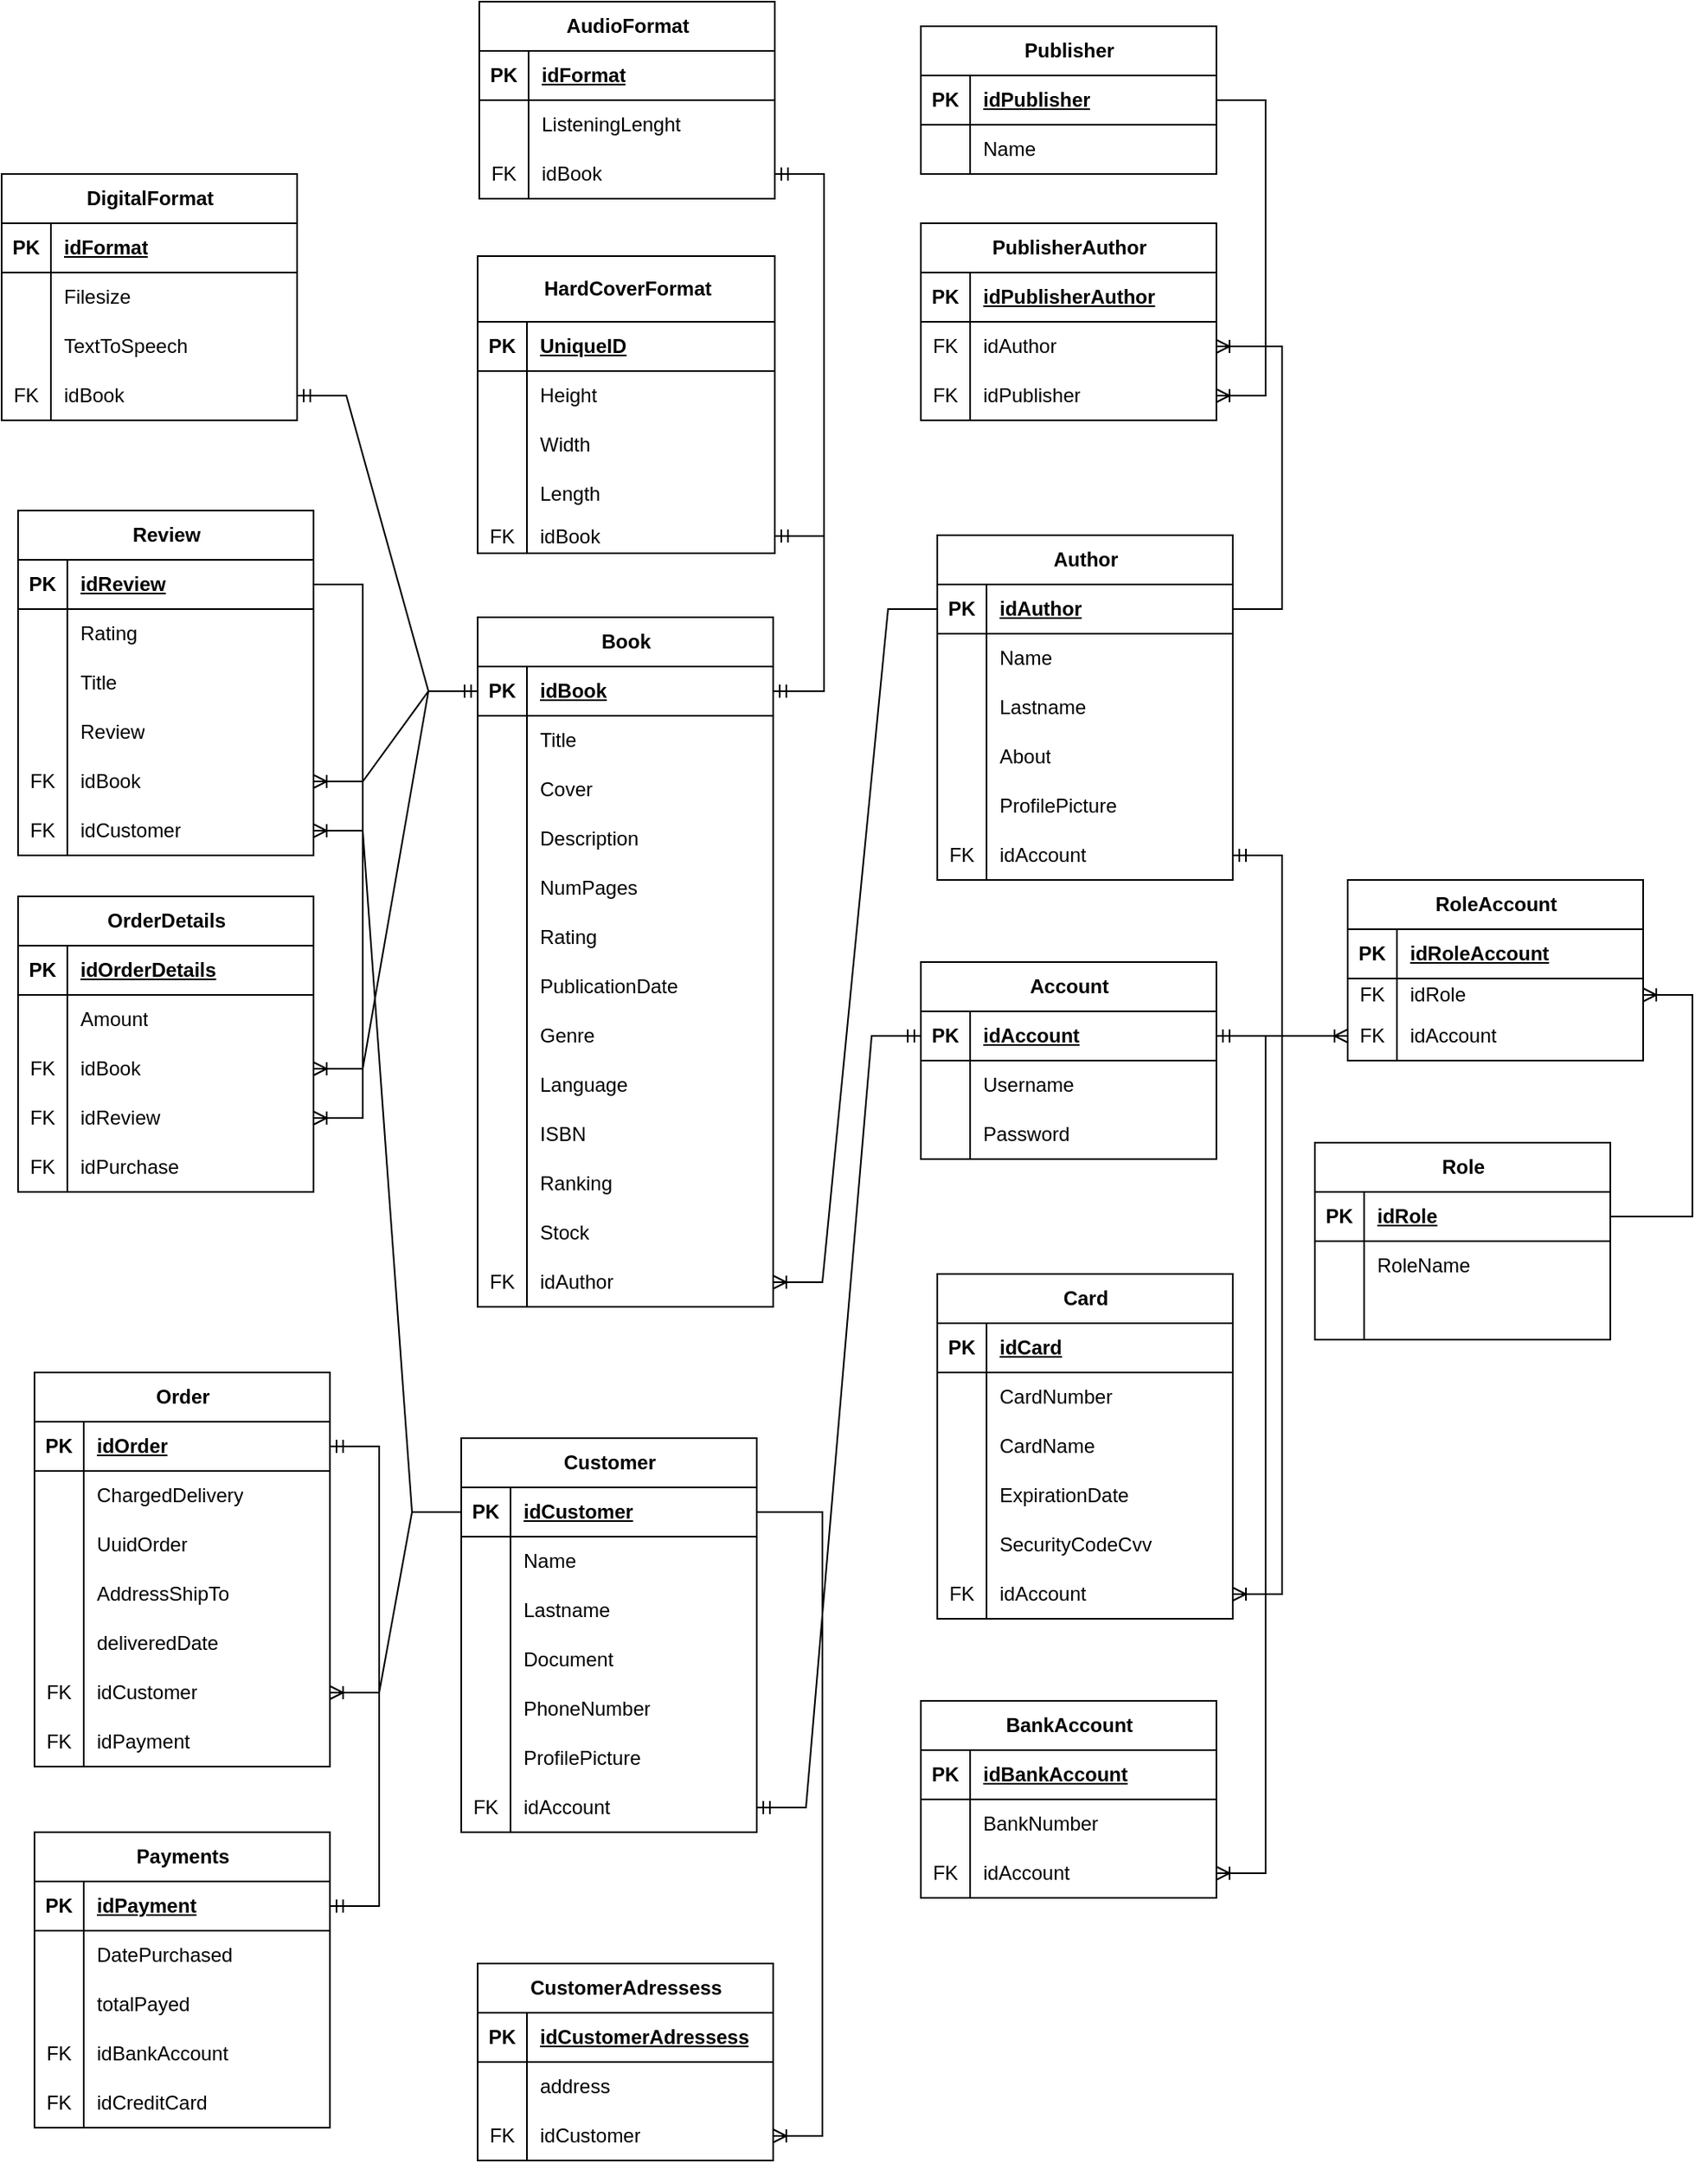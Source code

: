 <mxfile version="24.0.1" type="github">
  <diagram id="R2lEEEUBdFMjLlhIrx00" name="Page-1">
    <mxGraphModel dx="1318" dy="522" grid="1" gridSize="10" guides="1" tooltips="1" connect="1" arrows="1" fold="1" page="1" pageScale="1" pageWidth="850" pageHeight="1100" math="0" shadow="0" extFonts="Permanent Marker^https://fonts.googleapis.com/css?family=Permanent+Marker">
      <root>
        <mxCell id="0" />
        <mxCell id="1" parent="0" />
        <mxCell id="BZ0Vi-IcFXEKgcmH-muR-1" value="Book" style="shape=table;startSize=30;container=1;collapsible=1;childLayout=tableLayout;fixedRows=1;rowLines=0;fontStyle=1;align=center;resizeLast=1;html=1;" parent="1" vertex="1">
          <mxGeometry x="370" y="510" width="180" height="420" as="geometry" />
        </mxCell>
        <mxCell id="BZ0Vi-IcFXEKgcmH-muR-2" value="" style="shape=tableRow;horizontal=0;startSize=0;swimlaneHead=0;swimlaneBody=0;fillColor=none;collapsible=0;dropTarget=0;points=[[0,0.5],[1,0.5]];portConstraint=eastwest;top=0;left=0;right=0;bottom=1;" parent="BZ0Vi-IcFXEKgcmH-muR-1" vertex="1">
          <mxGeometry y="30" width="180" height="30" as="geometry" />
        </mxCell>
        <mxCell id="BZ0Vi-IcFXEKgcmH-muR-3" value="PK" style="shape=partialRectangle;connectable=0;fillColor=none;top=0;left=0;bottom=0;right=0;fontStyle=1;overflow=hidden;whiteSpace=wrap;html=1;" parent="BZ0Vi-IcFXEKgcmH-muR-2" vertex="1">
          <mxGeometry width="30" height="30" as="geometry">
            <mxRectangle width="30" height="30" as="alternateBounds" />
          </mxGeometry>
        </mxCell>
        <mxCell id="BZ0Vi-IcFXEKgcmH-muR-4" value="idBook" style="shape=partialRectangle;connectable=0;fillColor=none;top=0;left=0;bottom=0;right=0;align=left;spacingLeft=6;fontStyle=5;overflow=hidden;whiteSpace=wrap;html=1;" parent="BZ0Vi-IcFXEKgcmH-muR-2" vertex="1">
          <mxGeometry x="30" width="150" height="30" as="geometry">
            <mxRectangle width="150" height="30" as="alternateBounds" />
          </mxGeometry>
        </mxCell>
        <mxCell id="BZ0Vi-IcFXEKgcmH-muR-5" value="" style="shape=tableRow;horizontal=0;startSize=0;swimlaneHead=0;swimlaneBody=0;fillColor=none;collapsible=0;dropTarget=0;points=[[0,0.5],[1,0.5]];portConstraint=eastwest;top=0;left=0;right=0;bottom=0;" parent="BZ0Vi-IcFXEKgcmH-muR-1" vertex="1">
          <mxGeometry y="60" width="180" height="30" as="geometry" />
        </mxCell>
        <mxCell id="BZ0Vi-IcFXEKgcmH-muR-6" value="" style="shape=partialRectangle;connectable=0;fillColor=none;top=0;left=0;bottom=0;right=0;editable=1;overflow=hidden;whiteSpace=wrap;html=1;" parent="BZ0Vi-IcFXEKgcmH-muR-5" vertex="1">
          <mxGeometry width="30" height="30" as="geometry">
            <mxRectangle width="30" height="30" as="alternateBounds" />
          </mxGeometry>
        </mxCell>
        <mxCell id="BZ0Vi-IcFXEKgcmH-muR-7" value="Title" style="shape=partialRectangle;connectable=0;fillColor=none;top=0;left=0;bottom=0;right=0;align=left;spacingLeft=6;overflow=hidden;whiteSpace=wrap;html=1;" parent="BZ0Vi-IcFXEKgcmH-muR-5" vertex="1">
          <mxGeometry x="30" width="150" height="30" as="geometry">
            <mxRectangle width="150" height="30" as="alternateBounds" />
          </mxGeometry>
        </mxCell>
        <mxCell id="BZ0Vi-IcFXEKgcmH-muR-11" value="" style="shape=tableRow;horizontal=0;startSize=0;swimlaneHead=0;swimlaneBody=0;fillColor=none;collapsible=0;dropTarget=0;points=[[0,0.5],[1,0.5]];portConstraint=eastwest;top=0;left=0;right=0;bottom=0;" parent="BZ0Vi-IcFXEKgcmH-muR-1" vertex="1">
          <mxGeometry y="90" width="180" height="30" as="geometry" />
        </mxCell>
        <mxCell id="BZ0Vi-IcFXEKgcmH-muR-12" value="" style="shape=partialRectangle;connectable=0;fillColor=none;top=0;left=0;bottom=0;right=0;editable=1;overflow=hidden;whiteSpace=wrap;html=1;" parent="BZ0Vi-IcFXEKgcmH-muR-11" vertex="1">
          <mxGeometry width="30" height="30" as="geometry">
            <mxRectangle width="30" height="30" as="alternateBounds" />
          </mxGeometry>
        </mxCell>
        <mxCell id="BZ0Vi-IcFXEKgcmH-muR-13" value="Cover" style="shape=partialRectangle;connectable=0;fillColor=none;top=0;left=0;bottom=0;right=0;align=left;spacingLeft=6;overflow=hidden;whiteSpace=wrap;html=1;" parent="BZ0Vi-IcFXEKgcmH-muR-11" vertex="1">
          <mxGeometry x="30" width="150" height="30" as="geometry">
            <mxRectangle width="150" height="30" as="alternateBounds" />
          </mxGeometry>
        </mxCell>
        <mxCell id="BZ0Vi-IcFXEKgcmH-muR-14" value="" style="shape=tableRow;horizontal=0;startSize=0;swimlaneHead=0;swimlaneBody=0;fillColor=none;collapsible=0;dropTarget=0;points=[[0,0.5],[1,0.5]];portConstraint=eastwest;top=0;left=0;right=0;bottom=0;" parent="BZ0Vi-IcFXEKgcmH-muR-1" vertex="1">
          <mxGeometry y="120" width="180" height="30" as="geometry" />
        </mxCell>
        <mxCell id="BZ0Vi-IcFXEKgcmH-muR-15" value="" style="shape=partialRectangle;connectable=0;fillColor=none;top=0;left=0;bottom=0;right=0;editable=1;overflow=hidden;whiteSpace=wrap;html=1;" parent="BZ0Vi-IcFXEKgcmH-muR-14" vertex="1">
          <mxGeometry width="30" height="30" as="geometry">
            <mxRectangle width="30" height="30" as="alternateBounds" />
          </mxGeometry>
        </mxCell>
        <mxCell id="BZ0Vi-IcFXEKgcmH-muR-16" value="Description" style="shape=partialRectangle;connectable=0;fillColor=none;top=0;left=0;bottom=0;right=0;align=left;spacingLeft=6;overflow=hidden;whiteSpace=wrap;html=1;" parent="BZ0Vi-IcFXEKgcmH-muR-14" vertex="1">
          <mxGeometry x="30" width="150" height="30" as="geometry">
            <mxRectangle width="150" height="30" as="alternateBounds" />
          </mxGeometry>
        </mxCell>
        <mxCell id="BZ0Vi-IcFXEKgcmH-muR-17" value="" style="shape=tableRow;horizontal=0;startSize=0;swimlaneHead=0;swimlaneBody=0;fillColor=none;collapsible=0;dropTarget=0;points=[[0,0.5],[1,0.5]];portConstraint=eastwest;top=0;left=0;right=0;bottom=0;" parent="BZ0Vi-IcFXEKgcmH-muR-1" vertex="1">
          <mxGeometry y="150" width="180" height="30" as="geometry" />
        </mxCell>
        <mxCell id="BZ0Vi-IcFXEKgcmH-muR-18" value="" style="shape=partialRectangle;connectable=0;fillColor=none;top=0;left=0;bottom=0;right=0;editable=1;overflow=hidden;whiteSpace=wrap;html=1;" parent="BZ0Vi-IcFXEKgcmH-muR-17" vertex="1">
          <mxGeometry width="30" height="30" as="geometry">
            <mxRectangle width="30" height="30" as="alternateBounds" />
          </mxGeometry>
        </mxCell>
        <mxCell id="BZ0Vi-IcFXEKgcmH-muR-19" value="NumPages" style="shape=partialRectangle;connectable=0;fillColor=none;top=0;left=0;bottom=0;right=0;align=left;spacingLeft=6;overflow=hidden;whiteSpace=wrap;html=1;" parent="BZ0Vi-IcFXEKgcmH-muR-17" vertex="1">
          <mxGeometry x="30" width="150" height="30" as="geometry">
            <mxRectangle width="150" height="30" as="alternateBounds" />
          </mxGeometry>
        </mxCell>
        <mxCell id="BZ0Vi-IcFXEKgcmH-muR-42" value="" style="shape=tableRow;horizontal=0;startSize=0;swimlaneHead=0;swimlaneBody=0;fillColor=none;collapsible=0;dropTarget=0;points=[[0,0.5],[1,0.5]];portConstraint=eastwest;top=0;left=0;right=0;bottom=0;" parent="BZ0Vi-IcFXEKgcmH-muR-1" vertex="1">
          <mxGeometry y="180" width="180" height="30" as="geometry" />
        </mxCell>
        <mxCell id="BZ0Vi-IcFXEKgcmH-muR-43" value="" style="shape=partialRectangle;connectable=0;fillColor=none;top=0;left=0;bottom=0;right=0;editable=1;overflow=hidden;whiteSpace=wrap;html=1;" parent="BZ0Vi-IcFXEKgcmH-muR-42" vertex="1">
          <mxGeometry width="30" height="30" as="geometry">
            <mxRectangle width="30" height="30" as="alternateBounds" />
          </mxGeometry>
        </mxCell>
        <mxCell id="BZ0Vi-IcFXEKgcmH-muR-44" value="Rating" style="shape=partialRectangle;connectable=0;fillColor=none;top=0;left=0;bottom=0;right=0;align=left;spacingLeft=6;overflow=hidden;whiteSpace=wrap;html=1;" parent="BZ0Vi-IcFXEKgcmH-muR-42" vertex="1">
          <mxGeometry x="30" width="150" height="30" as="geometry">
            <mxRectangle width="150" height="30" as="alternateBounds" />
          </mxGeometry>
        </mxCell>
        <mxCell id="BZ0Vi-IcFXEKgcmH-muR-45" value="" style="shape=tableRow;horizontal=0;startSize=0;swimlaneHead=0;swimlaneBody=0;fillColor=none;collapsible=0;dropTarget=0;points=[[0,0.5],[1,0.5]];portConstraint=eastwest;top=0;left=0;right=0;bottom=0;" parent="BZ0Vi-IcFXEKgcmH-muR-1" vertex="1">
          <mxGeometry y="210" width="180" height="30" as="geometry" />
        </mxCell>
        <mxCell id="BZ0Vi-IcFXEKgcmH-muR-46" value="" style="shape=partialRectangle;connectable=0;fillColor=none;top=0;left=0;bottom=0;right=0;editable=1;overflow=hidden;whiteSpace=wrap;html=1;" parent="BZ0Vi-IcFXEKgcmH-muR-45" vertex="1">
          <mxGeometry width="30" height="30" as="geometry">
            <mxRectangle width="30" height="30" as="alternateBounds" />
          </mxGeometry>
        </mxCell>
        <mxCell id="BZ0Vi-IcFXEKgcmH-muR-47" value="PublicationDate" style="shape=partialRectangle;connectable=0;fillColor=none;top=0;left=0;bottom=0;right=0;align=left;spacingLeft=6;overflow=hidden;whiteSpace=wrap;html=1;" parent="BZ0Vi-IcFXEKgcmH-muR-45" vertex="1">
          <mxGeometry x="30" width="150" height="30" as="geometry">
            <mxRectangle width="150" height="30" as="alternateBounds" />
          </mxGeometry>
        </mxCell>
        <mxCell id="BZ0Vi-IcFXEKgcmH-muR-48" value="" style="shape=tableRow;horizontal=0;startSize=0;swimlaneHead=0;swimlaneBody=0;fillColor=none;collapsible=0;dropTarget=0;points=[[0,0.5],[1,0.5]];portConstraint=eastwest;top=0;left=0;right=0;bottom=0;" parent="BZ0Vi-IcFXEKgcmH-muR-1" vertex="1">
          <mxGeometry y="240" width="180" height="30" as="geometry" />
        </mxCell>
        <mxCell id="BZ0Vi-IcFXEKgcmH-muR-49" value="" style="shape=partialRectangle;connectable=0;fillColor=none;top=0;left=0;bottom=0;right=0;editable=1;overflow=hidden;whiteSpace=wrap;html=1;" parent="BZ0Vi-IcFXEKgcmH-muR-48" vertex="1">
          <mxGeometry width="30" height="30" as="geometry">
            <mxRectangle width="30" height="30" as="alternateBounds" />
          </mxGeometry>
        </mxCell>
        <mxCell id="BZ0Vi-IcFXEKgcmH-muR-50" value="Genre" style="shape=partialRectangle;connectable=0;fillColor=none;top=0;left=0;bottom=0;right=0;align=left;spacingLeft=6;overflow=hidden;whiteSpace=wrap;html=1;" parent="BZ0Vi-IcFXEKgcmH-muR-48" vertex="1">
          <mxGeometry x="30" width="150" height="30" as="geometry">
            <mxRectangle width="150" height="30" as="alternateBounds" />
          </mxGeometry>
        </mxCell>
        <mxCell id="BZ0Vi-IcFXEKgcmH-muR-51" value="" style="shape=tableRow;horizontal=0;startSize=0;swimlaneHead=0;swimlaneBody=0;fillColor=none;collapsible=0;dropTarget=0;points=[[0,0.5],[1,0.5]];portConstraint=eastwest;top=0;left=0;right=0;bottom=0;" parent="BZ0Vi-IcFXEKgcmH-muR-1" vertex="1">
          <mxGeometry y="270" width="180" height="30" as="geometry" />
        </mxCell>
        <mxCell id="BZ0Vi-IcFXEKgcmH-muR-52" value="" style="shape=partialRectangle;connectable=0;fillColor=none;top=0;left=0;bottom=0;right=0;editable=1;overflow=hidden;whiteSpace=wrap;html=1;" parent="BZ0Vi-IcFXEKgcmH-muR-51" vertex="1">
          <mxGeometry width="30" height="30" as="geometry">
            <mxRectangle width="30" height="30" as="alternateBounds" />
          </mxGeometry>
        </mxCell>
        <mxCell id="BZ0Vi-IcFXEKgcmH-muR-53" value="Language" style="shape=partialRectangle;connectable=0;fillColor=none;top=0;left=0;bottom=0;right=0;align=left;spacingLeft=6;overflow=hidden;whiteSpace=wrap;html=1;" parent="BZ0Vi-IcFXEKgcmH-muR-51" vertex="1">
          <mxGeometry x="30" width="150" height="30" as="geometry">
            <mxRectangle width="150" height="30" as="alternateBounds" />
          </mxGeometry>
        </mxCell>
        <mxCell id="BZ0Vi-IcFXEKgcmH-muR-54" value="" style="shape=tableRow;horizontal=0;startSize=0;swimlaneHead=0;swimlaneBody=0;fillColor=none;collapsible=0;dropTarget=0;points=[[0,0.5],[1,0.5]];portConstraint=eastwest;top=0;left=0;right=0;bottom=0;" parent="BZ0Vi-IcFXEKgcmH-muR-1" vertex="1">
          <mxGeometry y="300" width="180" height="30" as="geometry" />
        </mxCell>
        <mxCell id="BZ0Vi-IcFXEKgcmH-muR-55" value="" style="shape=partialRectangle;connectable=0;fillColor=none;top=0;left=0;bottom=0;right=0;editable=1;overflow=hidden;whiteSpace=wrap;html=1;" parent="BZ0Vi-IcFXEKgcmH-muR-54" vertex="1">
          <mxGeometry width="30" height="30" as="geometry">
            <mxRectangle width="30" height="30" as="alternateBounds" />
          </mxGeometry>
        </mxCell>
        <mxCell id="BZ0Vi-IcFXEKgcmH-muR-56" value="ISBN" style="shape=partialRectangle;connectable=0;fillColor=none;top=0;left=0;bottom=0;right=0;align=left;spacingLeft=6;overflow=hidden;whiteSpace=wrap;html=1;" parent="BZ0Vi-IcFXEKgcmH-muR-54" vertex="1">
          <mxGeometry x="30" width="150" height="30" as="geometry">
            <mxRectangle width="150" height="30" as="alternateBounds" />
          </mxGeometry>
        </mxCell>
        <mxCell id="BZ0Vi-IcFXEKgcmH-muR-57" value="" style="shape=tableRow;horizontal=0;startSize=0;swimlaneHead=0;swimlaneBody=0;fillColor=none;collapsible=0;dropTarget=0;points=[[0,0.5],[1,0.5]];portConstraint=eastwest;top=0;left=0;right=0;bottom=0;" parent="BZ0Vi-IcFXEKgcmH-muR-1" vertex="1">
          <mxGeometry y="330" width="180" height="30" as="geometry" />
        </mxCell>
        <mxCell id="BZ0Vi-IcFXEKgcmH-muR-58" value="" style="shape=partialRectangle;connectable=0;fillColor=none;top=0;left=0;bottom=0;right=0;editable=1;overflow=hidden;whiteSpace=wrap;html=1;" parent="BZ0Vi-IcFXEKgcmH-muR-57" vertex="1">
          <mxGeometry width="30" height="30" as="geometry">
            <mxRectangle width="30" height="30" as="alternateBounds" />
          </mxGeometry>
        </mxCell>
        <mxCell id="BZ0Vi-IcFXEKgcmH-muR-59" value="Ranking" style="shape=partialRectangle;connectable=0;fillColor=none;top=0;left=0;bottom=0;right=0;align=left;spacingLeft=6;overflow=hidden;whiteSpace=wrap;html=1;" parent="BZ0Vi-IcFXEKgcmH-muR-57" vertex="1">
          <mxGeometry x="30" width="150" height="30" as="geometry">
            <mxRectangle width="150" height="30" as="alternateBounds" />
          </mxGeometry>
        </mxCell>
        <mxCell id="cQ1n8BzHHTu981DG2yNh-69" value="" style="shape=tableRow;horizontal=0;startSize=0;swimlaneHead=0;swimlaneBody=0;fillColor=none;collapsible=0;dropTarget=0;points=[[0,0.5],[1,0.5]];portConstraint=eastwest;top=0;left=0;right=0;bottom=0;" parent="BZ0Vi-IcFXEKgcmH-muR-1" vertex="1">
          <mxGeometry y="360" width="180" height="30" as="geometry" />
        </mxCell>
        <mxCell id="cQ1n8BzHHTu981DG2yNh-70" value="" style="shape=partialRectangle;connectable=0;fillColor=none;top=0;left=0;bottom=0;right=0;editable=1;overflow=hidden;whiteSpace=wrap;html=1;" parent="cQ1n8BzHHTu981DG2yNh-69" vertex="1">
          <mxGeometry width="30" height="30" as="geometry">
            <mxRectangle width="30" height="30" as="alternateBounds" />
          </mxGeometry>
        </mxCell>
        <mxCell id="cQ1n8BzHHTu981DG2yNh-71" value="Stock" style="shape=partialRectangle;connectable=0;fillColor=none;top=0;left=0;bottom=0;right=0;align=left;spacingLeft=6;overflow=hidden;whiteSpace=wrap;html=1;" parent="cQ1n8BzHHTu981DG2yNh-69" vertex="1">
          <mxGeometry x="30" width="150" height="30" as="geometry">
            <mxRectangle width="150" height="30" as="alternateBounds" />
          </mxGeometry>
        </mxCell>
        <mxCell id="BZ0Vi-IcFXEKgcmH-muR-93" value="" style="shape=tableRow;horizontal=0;startSize=0;swimlaneHead=0;swimlaneBody=0;fillColor=none;collapsible=0;dropTarget=0;points=[[0,0.5],[1,0.5]];portConstraint=eastwest;top=0;left=0;right=0;bottom=0;" parent="BZ0Vi-IcFXEKgcmH-muR-1" vertex="1">
          <mxGeometry y="390" width="180" height="30" as="geometry" />
        </mxCell>
        <mxCell id="BZ0Vi-IcFXEKgcmH-muR-94" value="FK" style="shape=partialRectangle;connectable=0;fillColor=none;top=0;left=0;bottom=0;right=0;editable=1;overflow=hidden;whiteSpace=wrap;html=1;" parent="BZ0Vi-IcFXEKgcmH-muR-93" vertex="1">
          <mxGeometry width="30" height="30" as="geometry">
            <mxRectangle width="30" height="30" as="alternateBounds" />
          </mxGeometry>
        </mxCell>
        <mxCell id="BZ0Vi-IcFXEKgcmH-muR-95" value="idAuthor" style="shape=partialRectangle;connectable=0;fillColor=none;top=0;left=0;bottom=0;right=0;align=left;spacingLeft=6;overflow=hidden;whiteSpace=wrap;html=1;" parent="BZ0Vi-IcFXEKgcmH-muR-93" vertex="1">
          <mxGeometry x="30" width="150" height="30" as="geometry">
            <mxRectangle width="150" height="30" as="alternateBounds" />
          </mxGeometry>
        </mxCell>
        <mxCell id="BZ0Vi-IcFXEKgcmH-muR-60" value="Account" style="shape=table;startSize=30;container=1;collapsible=1;childLayout=tableLayout;fixedRows=1;rowLines=0;fontStyle=1;align=center;resizeLast=1;html=1;" parent="1" vertex="1">
          <mxGeometry x="640" y="720" width="180" height="120" as="geometry" />
        </mxCell>
        <mxCell id="BZ0Vi-IcFXEKgcmH-muR-61" value="" style="shape=tableRow;horizontal=0;startSize=0;swimlaneHead=0;swimlaneBody=0;fillColor=none;collapsible=0;dropTarget=0;points=[[0,0.5],[1,0.5]];portConstraint=eastwest;top=0;left=0;right=0;bottom=1;" parent="BZ0Vi-IcFXEKgcmH-muR-60" vertex="1">
          <mxGeometry y="30" width="180" height="30" as="geometry" />
        </mxCell>
        <mxCell id="BZ0Vi-IcFXEKgcmH-muR-62" value="PK" style="shape=partialRectangle;connectable=0;fillColor=none;top=0;left=0;bottom=0;right=0;fontStyle=1;overflow=hidden;whiteSpace=wrap;html=1;" parent="BZ0Vi-IcFXEKgcmH-muR-61" vertex="1">
          <mxGeometry width="30" height="30" as="geometry">
            <mxRectangle width="30" height="30" as="alternateBounds" />
          </mxGeometry>
        </mxCell>
        <mxCell id="BZ0Vi-IcFXEKgcmH-muR-63" value="idAccount" style="shape=partialRectangle;connectable=0;fillColor=none;top=0;left=0;bottom=0;right=0;align=left;spacingLeft=6;fontStyle=5;overflow=hidden;whiteSpace=wrap;html=1;" parent="BZ0Vi-IcFXEKgcmH-muR-61" vertex="1">
          <mxGeometry x="30" width="150" height="30" as="geometry">
            <mxRectangle width="150" height="30" as="alternateBounds" />
          </mxGeometry>
        </mxCell>
        <mxCell id="BZ0Vi-IcFXEKgcmH-muR-64" value="" style="shape=tableRow;horizontal=0;startSize=0;swimlaneHead=0;swimlaneBody=0;fillColor=none;collapsible=0;dropTarget=0;points=[[0,0.5],[1,0.5]];portConstraint=eastwest;top=0;left=0;right=0;bottom=0;" parent="BZ0Vi-IcFXEKgcmH-muR-60" vertex="1">
          <mxGeometry y="60" width="180" height="30" as="geometry" />
        </mxCell>
        <mxCell id="BZ0Vi-IcFXEKgcmH-muR-65" value="" style="shape=partialRectangle;connectable=0;fillColor=none;top=0;left=0;bottom=0;right=0;editable=1;overflow=hidden;whiteSpace=wrap;html=1;" parent="BZ0Vi-IcFXEKgcmH-muR-64" vertex="1">
          <mxGeometry width="30" height="30" as="geometry">
            <mxRectangle width="30" height="30" as="alternateBounds" />
          </mxGeometry>
        </mxCell>
        <mxCell id="BZ0Vi-IcFXEKgcmH-muR-66" value="Username&lt;span style=&quot;white-space: pre;&quot;&gt;&#x9;&lt;/span&gt;" style="shape=partialRectangle;connectable=0;fillColor=none;top=0;left=0;bottom=0;right=0;align=left;spacingLeft=6;overflow=hidden;whiteSpace=wrap;html=1;" parent="BZ0Vi-IcFXEKgcmH-muR-64" vertex="1">
          <mxGeometry x="30" width="150" height="30" as="geometry">
            <mxRectangle width="150" height="30" as="alternateBounds" />
          </mxGeometry>
        </mxCell>
        <mxCell id="BZ0Vi-IcFXEKgcmH-muR-67" value="" style="shape=tableRow;horizontal=0;startSize=0;swimlaneHead=0;swimlaneBody=0;fillColor=none;collapsible=0;dropTarget=0;points=[[0,0.5],[1,0.5]];portConstraint=eastwest;top=0;left=0;right=0;bottom=0;" parent="BZ0Vi-IcFXEKgcmH-muR-60" vertex="1">
          <mxGeometry y="90" width="180" height="30" as="geometry" />
        </mxCell>
        <mxCell id="BZ0Vi-IcFXEKgcmH-muR-68" value="" style="shape=partialRectangle;connectable=0;fillColor=none;top=0;left=0;bottom=0;right=0;editable=1;overflow=hidden;whiteSpace=wrap;html=1;" parent="BZ0Vi-IcFXEKgcmH-muR-67" vertex="1">
          <mxGeometry width="30" height="30" as="geometry">
            <mxRectangle width="30" height="30" as="alternateBounds" />
          </mxGeometry>
        </mxCell>
        <mxCell id="BZ0Vi-IcFXEKgcmH-muR-69" value="Password" style="shape=partialRectangle;connectable=0;fillColor=none;top=0;left=0;bottom=0;right=0;align=left;spacingLeft=6;overflow=hidden;whiteSpace=wrap;html=1;" parent="BZ0Vi-IcFXEKgcmH-muR-67" vertex="1">
          <mxGeometry x="30" width="150" height="30" as="geometry">
            <mxRectangle width="150" height="30" as="alternateBounds" />
          </mxGeometry>
        </mxCell>
        <mxCell id="BZ0Vi-IcFXEKgcmH-muR-74" value="Author" style="shape=table;startSize=30;container=1;collapsible=1;childLayout=tableLayout;fixedRows=1;rowLines=0;fontStyle=1;align=center;resizeLast=1;html=1;" parent="1" vertex="1">
          <mxGeometry x="650" y="460" width="180" height="210.0" as="geometry" />
        </mxCell>
        <mxCell id="BZ0Vi-IcFXEKgcmH-muR-75" value="" style="shape=tableRow;horizontal=0;startSize=0;swimlaneHead=0;swimlaneBody=0;fillColor=none;collapsible=0;dropTarget=0;points=[[0,0.5],[1,0.5]];portConstraint=eastwest;top=0;left=0;right=0;bottom=1;" parent="BZ0Vi-IcFXEKgcmH-muR-74" vertex="1">
          <mxGeometry y="30" width="180" height="30" as="geometry" />
        </mxCell>
        <mxCell id="BZ0Vi-IcFXEKgcmH-muR-76" value="PK" style="shape=partialRectangle;connectable=0;fillColor=none;top=0;left=0;bottom=0;right=0;fontStyle=1;overflow=hidden;whiteSpace=wrap;html=1;" parent="BZ0Vi-IcFXEKgcmH-muR-75" vertex="1">
          <mxGeometry width="30" height="30" as="geometry">
            <mxRectangle width="30" height="30" as="alternateBounds" />
          </mxGeometry>
        </mxCell>
        <mxCell id="BZ0Vi-IcFXEKgcmH-muR-77" value="idAuthor" style="shape=partialRectangle;connectable=0;fillColor=none;top=0;left=0;bottom=0;right=0;align=left;spacingLeft=6;fontStyle=5;overflow=hidden;whiteSpace=wrap;html=1;" parent="BZ0Vi-IcFXEKgcmH-muR-75" vertex="1">
          <mxGeometry x="30" width="150" height="30" as="geometry">
            <mxRectangle width="150" height="30" as="alternateBounds" />
          </mxGeometry>
        </mxCell>
        <mxCell id="BZ0Vi-IcFXEKgcmH-muR-78" value="" style="shape=tableRow;horizontal=0;startSize=0;swimlaneHead=0;swimlaneBody=0;fillColor=none;collapsible=0;dropTarget=0;points=[[0,0.5],[1,0.5]];portConstraint=eastwest;top=0;left=0;right=0;bottom=0;" parent="BZ0Vi-IcFXEKgcmH-muR-74" vertex="1">
          <mxGeometry y="60" width="180" height="30" as="geometry" />
        </mxCell>
        <mxCell id="BZ0Vi-IcFXEKgcmH-muR-79" value="" style="shape=partialRectangle;connectable=0;fillColor=none;top=0;left=0;bottom=0;right=0;editable=1;overflow=hidden;whiteSpace=wrap;html=1;" parent="BZ0Vi-IcFXEKgcmH-muR-78" vertex="1">
          <mxGeometry width="30" height="30" as="geometry">
            <mxRectangle width="30" height="30" as="alternateBounds" />
          </mxGeometry>
        </mxCell>
        <mxCell id="BZ0Vi-IcFXEKgcmH-muR-80" value="Name" style="shape=partialRectangle;connectable=0;fillColor=none;top=0;left=0;bottom=0;right=0;align=left;spacingLeft=6;overflow=hidden;whiteSpace=wrap;html=1;" parent="BZ0Vi-IcFXEKgcmH-muR-78" vertex="1">
          <mxGeometry x="30" width="150" height="30" as="geometry">
            <mxRectangle width="150" height="30" as="alternateBounds" />
          </mxGeometry>
        </mxCell>
        <mxCell id="BZ0Vi-IcFXEKgcmH-muR-81" value="" style="shape=tableRow;horizontal=0;startSize=0;swimlaneHead=0;swimlaneBody=0;fillColor=none;collapsible=0;dropTarget=0;points=[[0,0.5],[1,0.5]];portConstraint=eastwest;top=0;left=0;right=0;bottom=0;" parent="BZ0Vi-IcFXEKgcmH-muR-74" vertex="1">
          <mxGeometry y="90" width="180" height="30" as="geometry" />
        </mxCell>
        <mxCell id="BZ0Vi-IcFXEKgcmH-muR-82" value="" style="shape=partialRectangle;connectable=0;fillColor=none;top=0;left=0;bottom=0;right=0;editable=1;overflow=hidden;whiteSpace=wrap;html=1;" parent="BZ0Vi-IcFXEKgcmH-muR-81" vertex="1">
          <mxGeometry width="30" height="30" as="geometry">
            <mxRectangle width="30" height="30" as="alternateBounds" />
          </mxGeometry>
        </mxCell>
        <mxCell id="BZ0Vi-IcFXEKgcmH-muR-83" value="Lastname" style="shape=partialRectangle;connectable=0;fillColor=none;top=0;left=0;bottom=0;right=0;align=left;spacingLeft=6;overflow=hidden;whiteSpace=wrap;html=1;" parent="BZ0Vi-IcFXEKgcmH-muR-81" vertex="1">
          <mxGeometry x="30" width="150" height="30" as="geometry">
            <mxRectangle width="150" height="30" as="alternateBounds" />
          </mxGeometry>
        </mxCell>
        <mxCell id="BZ0Vi-IcFXEKgcmH-muR-84" value="" style="shape=tableRow;horizontal=0;startSize=0;swimlaneHead=0;swimlaneBody=0;fillColor=none;collapsible=0;dropTarget=0;points=[[0,0.5],[1,0.5]];portConstraint=eastwest;top=0;left=0;right=0;bottom=0;" parent="BZ0Vi-IcFXEKgcmH-muR-74" vertex="1">
          <mxGeometry y="120" width="180" height="30" as="geometry" />
        </mxCell>
        <mxCell id="BZ0Vi-IcFXEKgcmH-muR-85" value="" style="shape=partialRectangle;connectable=0;fillColor=none;top=0;left=0;bottom=0;right=0;editable=1;overflow=hidden;whiteSpace=wrap;html=1;" parent="BZ0Vi-IcFXEKgcmH-muR-84" vertex="1">
          <mxGeometry width="30" height="30" as="geometry">
            <mxRectangle width="30" height="30" as="alternateBounds" />
          </mxGeometry>
        </mxCell>
        <mxCell id="BZ0Vi-IcFXEKgcmH-muR-86" value="About" style="shape=partialRectangle;connectable=0;fillColor=none;top=0;left=0;bottom=0;right=0;align=left;spacingLeft=6;overflow=hidden;whiteSpace=wrap;html=1;" parent="BZ0Vi-IcFXEKgcmH-muR-84" vertex="1">
          <mxGeometry x="30" width="150" height="30" as="geometry">
            <mxRectangle width="150" height="30" as="alternateBounds" />
          </mxGeometry>
        </mxCell>
        <mxCell id="BZ0Vi-IcFXEKgcmH-muR-87" value="" style="shape=tableRow;horizontal=0;startSize=0;swimlaneHead=0;swimlaneBody=0;fillColor=none;collapsible=0;dropTarget=0;points=[[0,0.5],[1,0.5]];portConstraint=eastwest;top=0;left=0;right=0;bottom=0;" parent="BZ0Vi-IcFXEKgcmH-muR-74" vertex="1">
          <mxGeometry y="150" width="180" height="30" as="geometry" />
        </mxCell>
        <mxCell id="BZ0Vi-IcFXEKgcmH-muR-88" value="" style="shape=partialRectangle;connectable=0;fillColor=none;top=0;left=0;bottom=0;right=0;editable=1;overflow=hidden;whiteSpace=wrap;html=1;" parent="BZ0Vi-IcFXEKgcmH-muR-87" vertex="1">
          <mxGeometry width="30" height="30" as="geometry">
            <mxRectangle width="30" height="30" as="alternateBounds" />
          </mxGeometry>
        </mxCell>
        <mxCell id="BZ0Vi-IcFXEKgcmH-muR-89" value="ProfilePicture" style="shape=partialRectangle;connectable=0;fillColor=none;top=0;left=0;bottom=0;right=0;align=left;spacingLeft=6;overflow=hidden;whiteSpace=wrap;html=1;" parent="BZ0Vi-IcFXEKgcmH-muR-87" vertex="1">
          <mxGeometry x="30" width="150" height="30" as="geometry">
            <mxRectangle width="150" height="30" as="alternateBounds" />
          </mxGeometry>
        </mxCell>
        <mxCell id="BZ0Vi-IcFXEKgcmH-muR-90" value="" style="shape=tableRow;horizontal=0;startSize=0;swimlaneHead=0;swimlaneBody=0;fillColor=none;collapsible=0;dropTarget=0;points=[[0,0.5],[1,0.5]];portConstraint=eastwest;top=0;left=0;right=0;bottom=0;" parent="BZ0Vi-IcFXEKgcmH-muR-74" vertex="1">
          <mxGeometry y="180" width="180" height="30" as="geometry" />
        </mxCell>
        <mxCell id="BZ0Vi-IcFXEKgcmH-muR-91" value="FK" style="shape=partialRectangle;connectable=0;fillColor=none;top=0;left=0;bottom=0;right=0;editable=1;overflow=hidden;whiteSpace=wrap;html=1;" parent="BZ0Vi-IcFXEKgcmH-muR-90" vertex="1">
          <mxGeometry width="30" height="30" as="geometry">
            <mxRectangle width="30" height="30" as="alternateBounds" />
          </mxGeometry>
        </mxCell>
        <mxCell id="BZ0Vi-IcFXEKgcmH-muR-92" value="idAccount" style="shape=partialRectangle;connectable=0;fillColor=none;top=0;left=0;bottom=0;right=0;align=left;spacingLeft=6;overflow=hidden;whiteSpace=wrap;html=1;" parent="BZ0Vi-IcFXEKgcmH-muR-90" vertex="1">
          <mxGeometry x="30" width="150" height="30" as="geometry">
            <mxRectangle width="150" height="30" as="alternateBounds" />
          </mxGeometry>
        </mxCell>
        <mxCell id="BZ0Vi-IcFXEKgcmH-muR-97" value="" style="edgeStyle=entityRelationEdgeStyle;fontSize=12;html=1;endArrow=ERmandOne;startArrow=ERmandOne;rounded=0;" parent="1" source="BZ0Vi-IcFXEKgcmH-muR-61" target="BZ0Vi-IcFXEKgcmH-muR-90" edge="1">
          <mxGeometry width="100" height="100" relative="1" as="geometry">
            <mxPoint x="880" y="720" as="sourcePoint" />
            <mxPoint x="980" y="620" as="targetPoint" />
          </mxGeometry>
        </mxCell>
        <mxCell id="BZ0Vi-IcFXEKgcmH-muR-98" value="Role" style="shape=table;startSize=30;container=1;collapsible=1;childLayout=tableLayout;fixedRows=1;rowLines=0;fontStyle=1;align=center;resizeLast=1;html=1;" parent="1" vertex="1">
          <mxGeometry x="880" y="830" width="180" height="120" as="geometry" />
        </mxCell>
        <mxCell id="BZ0Vi-IcFXEKgcmH-muR-99" value="" style="shape=tableRow;horizontal=0;startSize=0;swimlaneHead=0;swimlaneBody=0;fillColor=none;collapsible=0;dropTarget=0;points=[[0,0.5],[1,0.5]];portConstraint=eastwest;top=0;left=0;right=0;bottom=1;" parent="BZ0Vi-IcFXEKgcmH-muR-98" vertex="1">
          <mxGeometry y="30" width="180" height="30" as="geometry" />
        </mxCell>
        <mxCell id="BZ0Vi-IcFXEKgcmH-muR-100" value="PK" style="shape=partialRectangle;connectable=0;fillColor=none;top=0;left=0;bottom=0;right=0;fontStyle=1;overflow=hidden;whiteSpace=wrap;html=1;" parent="BZ0Vi-IcFXEKgcmH-muR-99" vertex="1">
          <mxGeometry width="30" height="30" as="geometry">
            <mxRectangle width="30" height="30" as="alternateBounds" />
          </mxGeometry>
        </mxCell>
        <mxCell id="BZ0Vi-IcFXEKgcmH-muR-101" value="idRole" style="shape=partialRectangle;connectable=0;fillColor=none;top=0;left=0;bottom=0;right=0;align=left;spacingLeft=6;fontStyle=5;overflow=hidden;whiteSpace=wrap;html=1;" parent="BZ0Vi-IcFXEKgcmH-muR-99" vertex="1">
          <mxGeometry x="30" width="150" height="30" as="geometry">
            <mxRectangle width="150" height="30" as="alternateBounds" />
          </mxGeometry>
        </mxCell>
        <mxCell id="BZ0Vi-IcFXEKgcmH-muR-102" value="" style="shape=tableRow;horizontal=0;startSize=0;swimlaneHead=0;swimlaneBody=0;fillColor=none;collapsible=0;dropTarget=0;points=[[0,0.5],[1,0.5]];portConstraint=eastwest;top=0;left=0;right=0;bottom=0;" parent="BZ0Vi-IcFXEKgcmH-muR-98" vertex="1">
          <mxGeometry y="60" width="180" height="30" as="geometry" />
        </mxCell>
        <mxCell id="BZ0Vi-IcFXEKgcmH-muR-103" value="" style="shape=partialRectangle;connectable=0;fillColor=none;top=0;left=0;bottom=0;right=0;editable=1;overflow=hidden;whiteSpace=wrap;html=1;" parent="BZ0Vi-IcFXEKgcmH-muR-102" vertex="1">
          <mxGeometry width="30" height="30" as="geometry">
            <mxRectangle width="30" height="30" as="alternateBounds" />
          </mxGeometry>
        </mxCell>
        <mxCell id="BZ0Vi-IcFXEKgcmH-muR-104" value="RoleName" style="shape=partialRectangle;connectable=0;fillColor=none;top=0;left=0;bottom=0;right=0;align=left;spacingLeft=6;overflow=hidden;whiteSpace=wrap;html=1;" parent="BZ0Vi-IcFXEKgcmH-muR-102" vertex="1">
          <mxGeometry x="30" width="150" height="30" as="geometry">
            <mxRectangle width="150" height="30" as="alternateBounds" />
          </mxGeometry>
        </mxCell>
        <mxCell id="8rOFowPBb9tWJp8TtjSv-2" value="" style="shape=tableRow;horizontal=0;startSize=0;swimlaneHead=0;swimlaneBody=0;fillColor=none;collapsible=0;dropTarget=0;points=[[0,0.5],[1,0.5]];portConstraint=eastwest;top=0;left=0;right=0;bottom=0;" parent="BZ0Vi-IcFXEKgcmH-muR-98" vertex="1">
          <mxGeometry y="90" width="180" height="30" as="geometry" />
        </mxCell>
        <mxCell id="8rOFowPBb9tWJp8TtjSv-3" value="" style="shape=partialRectangle;connectable=0;fillColor=none;top=0;left=0;bottom=0;right=0;editable=1;overflow=hidden;whiteSpace=wrap;html=1;" parent="8rOFowPBb9tWJp8TtjSv-2" vertex="1">
          <mxGeometry width="30" height="30" as="geometry">
            <mxRectangle width="30" height="30" as="alternateBounds" />
          </mxGeometry>
        </mxCell>
        <mxCell id="8rOFowPBb9tWJp8TtjSv-4" value="" style="shape=partialRectangle;connectable=0;fillColor=none;top=0;left=0;bottom=0;right=0;align=left;spacingLeft=6;overflow=hidden;whiteSpace=wrap;html=1;" parent="8rOFowPBb9tWJp8TtjSv-2" vertex="1">
          <mxGeometry x="30" width="150" height="30" as="geometry">
            <mxRectangle width="150" height="30" as="alternateBounds" />
          </mxGeometry>
        </mxCell>
        <mxCell id="BZ0Vi-IcFXEKgcmH-muR-112" value="Customer" style="shape=table;startSize=30;container=1;collapsible=1;childLayout=tableLayout;fixedRows=1;rowLines=0;fontStyle=1;align=center;resizeLast=1;html=1;" parent="1" vertex="1">
          <mxGeometry x="360" y="1010" width="180" height="240" as="geometry" />
        </mxCell>
        <mxCell id="BZ0Vi-IcFXEKgcmH-muR-113" value="" style="shape=tableRow;horizontal=0;startSize=0;swimlaneHead=0;swimlaneBody=0;fillColor=none;collapsible=0;dropTarget=0;points=[[0,0.5],[1,0.5]];portConstraint=eastwest;top=0;left=0;right=0;bottom=1;" parent="BZ0Vi-IcFXEKgcmH-muR-112" vertex="1">
          <mxGeometry y="30" width="180" height="30" as="geometry" />
        </mxCell>
        <mxCell id="BZ0Vi-IcFXEKgcmH-muR-114" value="PK" style="shape=partialRectangle;connectable=0;fillColor=none;top=0;left=0;bottom=0;right=0;fontStyle=1;overflow=hidden;whiteSpace=wrap;html=1;" parent="BZ0Vi-IcFXEKgcmH-muR-113" vertex="1">
          <mxGeometry width="30" height="30" as="geometry">
            <mxRectangle width="30" height="30" as="alternateBounds" />
          </mxGeometry>
        </mxCell>
        <mxCell id="BZ0Vi-IcFXEKgcmH-muR-115" value="idCustomer" style="shape=partialRectangle;connectable=0;fillColor=none;top=0;left=0;bottom=0;right=0;align=left;spacingLeft=6;fontStyle=5;overflow=hidden;whiteSpace=wrap;html=1;" parent="BZ0Vi-IcFXEKgcmH-muR-113" vertex="1">
          <mxGeometry x="30" width="150" height="30" as="geometry">
            <mxRectangle width="150" height="30" as="alternateBounds" />
          </mxGeometry>
        </mxCell>
        <mxCell id="BZ0Vi-IcFXEKgcmH-muR-116" value="" style="shape=tableRow;horizontal=0;startSize=0;swimlaneHead=0;swimlaneBody=0;fillColor=none;collapsible=0;dropTarget=0;points=[[0,0.5],[1,0.5]];portConstraint=eastwest;top=0;left=0;right=0;bottom=0;" parent="BZ0Vi-IcFXEKgcmH-muR-112" vertex="1">
          <mxGeometry y="60" width="180" height="30" as="geometry" />
        </mxCell>
        <mxCell id="BZ0Vi-IcFXEKgcmH-muR-117" value="" style="shape=partialRectangle;connectable=0;fillColor=none;top=0;left=0;bottom=0;right=0;editable=1;overflow=hidden;whiteSpace=wrap;html=1;" parent="BZ0Vi-IcFXEKgcmH-muR-116" vertex="1">
          <mxGeometry width="30" height="30" as="geometry">
            <mxRectangle width="30" height="30" as="alternateBounds" />
          </mxGeometry>
        </mxCell>
        <mxCell id="BZ0Vi-IcFXEKgcmH-muR-118" value="Name" style="shape=partialRectangle;connectable=0;fillColor=none;top=0;left=0;bottom=0;right=0;align=left;spacingLeft=6;overflow=hidden;whiteSpace=wrap;html=1;" parent="BZ0Vi-IcFXEKgcmH-muR-116" vertex="1">
          <mxGeometry x="30" width="150" height="30" as="geometry">
            <mxRectangle width="150" height="30" as="alternateBounds" />
          </mxGeometry>
        </mxCell>
        <mxCell id="BZ0Vi-IcFXEKgcmH-muR-119" value="" style="shape=tableRow;horizontal=0;startSize=0;swimlaneHead=0;swimlaneBody=0;fillColor=none;collapsible=0;dropTarget=0;points=[[0,0.5],[1,0.5]];portConstraint=eastwest;top=0;left=0;right=0;bottom=0;" parent="BZ0Vi-IcFXEKgcmH-muR-112" vertex="1">
          <mxGeometry y="90" width="180" height="30" as="geometry" />
        </mxCell>
        <mxCell id="BZ0Vi-IcFXEKgcmH-muR-120" value="" style="shape=partialRectangle;connectable=0;fillColor=none;top=0;left=0;bottom=0;right=0;editable=1;overflow=hidden;whiteSpace=wrap;html=1;" parent="BZ0Vi-IcFXEKgcmH-muR-119" vertex="1">
          <mxGeometry width="30" height="30" as="geometry">
            <mxRectangle width="30" height="30" as="alternateBounds" />
          </mxGeometry>
        </mxCell>
        <mxCell id="BZ0Vi-IcFXEKgcmH-muR-121" value="Lastname" style="shape=partialRectangle;connectable=0;fillColor=none;top=0;left=0;bottom=0;right=0;align=left;spacingLeft=6;overflow=hidden;whiteSpace=wrap;html=1;" parent="BZ0Vi-IcFXEKgcmH-muR-119" vertex="1">
          <mxGeometry x="30" width="150" height="30" as="geometry">
            <mxRectangle width="150" height="30" as="alternateBounds" />
          </mxGeometry>
        </mxCell>
        <mxCell id="1iTQA3_2a8yliGPIj-I6-21" value="" style="shape=tableRow;horizontal=0;startSize=0;swimlaneHead=0;swimlaneBody=0;fillColor=none;collapsible=0;dropTarget=0;points=[[0,0.5],[1,0.5]];portConstraint=eastwest;top=0;left=0;right=0;bottom=0;" parent="BZ0Vi-IcFXEKgcmH-muR-112" vertex="1">
          <mxGeometry y="120" width="180" height="30" as="geometry" />
        </mxCell>
        <mxCell id="1iTQA3_2a8yliGPIj-I6-22" value="" style="shape=partialRectangle;connectable=0;fillColor=none;top=0;left=0;bottom=0;right=0;editable=1;overflow=hidden;whiteSpace=wrap;html=1;" parent="1iTQA3_2a8yliGPIj-I6-21" vertex="1">
          <mxGeometry width="30" height="30" as="geometry">
            <mxRectangle width="30" height="30" as="alternateBounds" />
          </mxGeometry>
        </mxCell>
        <mxCell id="1iTQA3_2a8yliGPIj-I6-23" value="Document" style="shape=partialRectangle;connectable=0;fillColor=none;top=0;left=0;bottom=0;right=0;align=left;spacingLeft=6;overflow=hidden;whiteSpace=wrap;html=1;" parent="1iTQA3_2a8yliGPIj-I6-21" vertex="1">
          <mxGeometry x="30" width="150" height="30" as="geometry">
            <mxRectangle width="150" height="30" as="alternateBounds" />
          </mxGeometry>
        </mxCell>
        <mxCell id="BZ0Vi-IcFXEKgcmH-muR-181" value="" style="shape=tableRow;horizontal=0;startSize=0;swimlaneHead=0;swimlaneBody=0;fillColor=none;collapsible=0;dropTarget=0;points=[[0,0.5],[1,0.5]];portConstraint=eastwest;top=0;left=0;right=0;bottom=0;" parent="BZ0Vi-IcFXEKgcmH-muR-112" vertex="1">
          <mxGeometry y="150" width="180" height="30" as="geometry" />
        </mxCell>
        <mxCell id="BZ0Vi-IcFXEKgcmH-muR-182" value="" style="shape=partialRectangle;connectable=0;fillColor=none;top=0;left=0;bottom=0;right=0;editable=1;overflow=hidden;whiteSpace=wrap;html=1;" parent="BZ0Vi-IcFXEKgcmH-muR-181" vertex="1">
          <mxGeometry width="30" height="30" as="geometry">
            <mxRectangle width="30" height="30" as="alternateBounds" />
          </mxGeometry>
        </mxCell>
        <mxCell id="BZ0Vi-IcFXEKgcmH-muR-183" value="PhoneNumber" style="shape=partialRectangle;connectable=0;fillColor=none;top=0;left=0;bottom=0;right=0;align=left;spacingLeft=6;overflow=hidden;whiteSpace=wrap;html=1;" parent="BZ0Vi-IcFXEKgcmH-muR-181" vertex="1">
          <mxGeometry x="30" width="150" height="30" as="geometry">
            <mxRectangle width="150" height="30" as="alternateBounds" />
          </mxGeometry>
        </mxCell>
        <mxCell id="cQ1n8BzHHTu981DG2yNh-63" value="" style="shape=tableRow;horizontal=0;startSize=0;swimlaneHead=0;swimlaneBody=0;fillColor=none;collapsible=0;dropTarget=0;points=[[0,0.5],[1,0.5]];portConstraint=eastwest;top=0;left=0;right=0;bottom=0;" parent="BZ0Vi-IcFXEKgcmH-muR-112" vertex="1">
          <mxGeometry y="180" width="180" height="30" as="geometry" />
        </mxCell>
        <mxCell id="cQ1n8BzHHTu981DG2yNh-64" value="" style="shape=partialRectangle;connectable=0;fillColor=none;top=0;left=0;bottom=0;right=0;editable=1;overflow=hidden;whiteSpace=wrap;html=1;" parent="cQ1n8BzHHTu981DG2yNh-63" vertex="1">
          <mxGeometry width="30" height="30" as="geometry">
            <mxRectangle width="30" height="30" as="alternateBounds" />
          </mxGeometry>
        </mxCell>
        <mxCell id="cQ1n8BzHHTu981DG2yNh-65" value="ProfilePicture" style="shape=partialRectangle;connectable=0;fillColor=none;top=0;left=0;bottom=0;right=0;align=left;spacingLeft=6;overflow=hidden;whiteSpace=wrap;html=1;" parent="cQ1n8BzHHTu981DG2yNh-63" vertex="1">
          <mxGeometry x="30" width="150" height="30" as="geometry">
            <mxRectangle width="150" height="30" as="alternateBounds" />
          </mxGeometry>
        </mxCell>
        <mxCell id="cQ1n8BzHHTu981DG2yNh-100" value="" style="shape=tableRow;horizontal=0;startSize=0;swimlaneHead=0;swimlaneBody=0;fillColor=none;collapsible=0;dropTarget=0;points=[[0,0.5],[1,0.5]];portConstraint=eastwest;top=0;left=0;right=0;bottom=0;" parent="BZ0Vi-IcFXEKgcmH-muR-112" vertex="1">
          <mxGeometry y="210" width="180" height="30" as="geometry" />
        </mxCell>
        <mxCell id="cQ1n8BzHHTu981DG2yNh-101" value="FK" style="shape=partialRectangle;connectable=0;fillColor=none;top=0;left=0;bottom=0;right=0;editable=1;overflow=hidden;whiteSpace=wrap;html=1;" parent="cQ1n8BzHHTu981DG2yNh-100" vertex="1">
          <mxGeometry width="30" height="30" as="geometry">
            <mxRectangle width="30" height="30" as="alternateBounds" />
          </mxGeometry>
        </mxCell>
        <mxCell id="cQ1n8BzHHTu981DG2yNh-102" value="idAccount" style="shape=partialRectangle;connectable=0;fillColor=none;top=0;left=0;bottom=0;right=0;align=left;spacingLeft=6;overflow=hidden;whiteSpace=wrap;html=1;" parent="cQ1n8BzHHTu981DG2yNh-100" vertex="1">
          <mxGeometry x="30" width="150" height="30" as="geometry">
            <mxRectangle width="150" height="30" as="alternateBounds" />
          </mxGeometry>
        </mxCell>
        <mxCell id="BZ0Vi-IcFXEKgcmH-muR-190" value="Order" style="shape=table;startSize=30;container=1;collapsible=1;childLayout=tableLayout;fixedRows=1;rowLines=0;fontStyle=1;align=center;resizeLast=1;html=1;" parent="1" vertex="1">
          <mxGeometry x="100" y="970" width="180" height="240" as="geometry" />
        </mxCell>
        <mxCell id="BZ0Vi-IcFXEKgcmH-muR-191" value="" style="shape=tableRow;horizontal=0;startSize=0;swimlaneHead=0;swimlaneBody=0;fillColor=none;collapsible=0;dropTarget=0;points=[[0,0.5],[1,0.5]];portConstraint=eastwest;top=0;left=0;right=0;bottom=1;" parent="BZ0Vi-IcFXEKgcmH-muR-190" vertex="1">
          <mxGeometry y="30" width="180" height="30" as="geometry" />
        </mxCell>
        <mxCell id="BZ0Vi-IcFXEKgcmH-muR-192" value="PK" style="shape=partialRectangle;connectable=0;fillColor=none;top=0;left=0;bottom=0;right=0;fontStyle=1;overflow=hidden;whiteSpace=wrap;html=1;" parent="BZ0Vi-IcFXEKgcmH-muR-191" vertex="1">
          <mxGeometry width="30" height="30" as="geometry">
            <mxRectangle width="30" height="30" as="alternateBounds" />
          </mxGeometry>
        </mxCell>
        <mxCell id="BZ0Vi-IcFXEKgcmH-muR-193" value="idOrder" style="shape=partialRectangle;connectable=0;fillColor=none;top=0;left=0;bottom=0;right=0;align=left;spacingLeft=6;fontStyle=5;overflow=hidden;whiteSpace=wrap;html=1;" parent="BZ0Vi-IcFXEKgcmH-muR-191" vertex="1">
          <mxGeometry x="30" width="150" height="30" as="geometry">
            <mxRectangle width="150" height="30" as="alternateBounds" />
          </mxGeometry>
        </mxCell>
        <mxCell id="cQ1n8BzHHTu981DG2yNh-111" value="" style="shape=tableRow;horizontal=0;startSize=0;swimlaneHead=0;swimlaneBody=0;fillColor=none;collapsible=0;dropTarget=0;points=[[0,0.5],[1,0.5]];portConstraint=eastwest;top=0;left=0;right=0;bottom=0;" parent="BZ0Vi-IcFXEKgcmH-muR-190" vertex="1">
          <mxGeometry y="60" width="180" height="30" as="geometry" />
        </mxCell>
        <mxCell id="cQ1n8BzHHTu981DG2yNh-112" value="" style="shape=partialRectangle;connectable=0;fillColor=none;top=0;left=0;bottom=0;right=0;editable=1;overflow=hidden;whiteSpace=wrap;html=1;" parent="cQ1n8BzHHTu981DG2yNh-111" vertex="1">
          <mxGeometry width="30" height="30" as="geometry">
            <mxRectangle width="30" height="30" as="alternateBounds" />
          </mxGeometry>
        </mxCell>
        <mxCell id="cQ1n8BzHHTu981DG2yNh-113" value="ChargedDelivery" style="shape=partialRectangle;connectable=0;fillColor=none;top=0;left=0;bottom=0;right=0;align=left;spacingLeft=6;overflow=hidden;whiteSpace=wrap;html=1;" parent="cQ1n8BzHHTu981DG2yNh-111" vertex="1">
          <mxGeometry x="30" width="150" height="30" as="geometry">
            <mxRectangle width="150" height="30" as="alternateBounds" />
          </mxGeometry>
        </mxCell>
        <mxCell id="cQ1n8BzHHTu981DG2yNh-108" value="" style="shape=tableRow;horizontal=0;startSize=0;swimlaneHead=0;swimlaneBody=0;fillColor=none;collapsible=0;dropTarget=0;points=[[0,0.5],[1,0.5]];portConstraint=eastwest;top=0;left=0;right=0;bottom=0;" parent="BZ0Vi-IcFXEKgcmH-muR-190" vertex="1">
          <mxGeometry y="90" width="180" height="30" as="geometry" />
        </mxCell>
        <mxCell id="cQ1n8BzHHTu981DG2yNh-109" value="" style="shape=partialRectangle;connectable=0;fillColor=none;top=0;left=0;bottom=0;right=0;editable=1;overflow=hidden;whiteSpace=wrap;html=1;" parent="cQ1n8BzHHTu981DG2yNh-108" vertex="1">
          <mxGeometry width="30" height="30" as="geometry">
            <mxRectangle width="30" height="30" as="alternateBounds" />
          </mxGeometry>
        </mxCell>
        <mxCell id="cQ1n8BzHHTu981DG2yNh-110" value="&lt;div&gt;UuidOrder&lt;/div&gt;" style="shape=partialRectangle;connectable=0;fillColor=none;top=0;left=0;bottom=0;right=0;align=left;spacingLeft=6;overflow=hidden;whiteSpace=wrap;html=1;" parent="cQ1n8BzHHTu981DG2yNh-108" vertex="1">
          <mxGeometry x="30" width="150" height="30" as="geometry">
            <mxRectangle width="150" height="30" as="alternateBounds" />
          </mxGeometry>
        </mxCell>
        <mxCell id="BZ0Vi-IcFXEKgcmH-muR-226" value="" style="shape=tableRow;horizontal=0;startSize=0;swimlaneHead=0;swimlaneBody=0;fillColor=none;collapsible=0;dropTarget=0;points=[[0,0.5],[1,0.5]];portConstraint=eastwest;top=0;left=0;right=0;bottom=0;" parent="BZ0Vi-IcFXEKgcmH-muR-190" vertex="1">
          <mxGeometry y="120" width="180" height="30" as="geometry" />
        </mxCell>
        <mxCell id="BZ0Vi-IcFXEKgcmH-muR-227" value="" style="shape=partialRectangle;connectable=0;fillColor=none;top=0;left=0;bottom=0;right=0;editable=1;overflow=hidden;whiteSpace=wrap;html=1;" parent="BZ0Vi-IcFXEKgcmH-muR-226" vertex="1">
          <mxGeometry width="30" height="30" as="geometry">
            <mxRectangle width="30" height="30" as="alternateBounds" />
          </mxGeometry>
        </mxCell>
        <mxCell id="BZ0Vi-IcFXEKgcmH-muR-228" value="AddressShipTo" style="shape=partialRectangle;connectable=0;fillColor=none;top=0;left=0;bottom=0;right=0;align=left;spacingLeft=6;overflow=hidden;whiteSpace=wrap;html=1;" parent="BZ0Vi-IcFXEKgcmH-muR-226" vertex="1">
          <mxGeometry x="30" width="150" height="30" as="geometry">
            <mxRectangle width="150" height="30" as="alternateBounds" />
          </mxGeometry>
        </mxCell>
        <mxCell id="cQ1n8BzHHTu981DG2yNh-17" value="" style="shape=tableRow;horizontal=0;startSize=0;swimlaneHead=0;swimlaneBody=0;fillColor=none;collapsible=0;dropTarget=0;points=[[0,0.5],[1,0.5]];portConstraint=eastwest;top=0;left=0;right=0;bottom=0;" parent="BZ0Vi-IcFXEKgcmH-muR-190" vertex="1">
          <mxGeometry y="150" width="180" height="30" as="geometry" />
        </mxCell>
        <mxCell id="cQ1n8BzHHTu981DG2yNh-18" value="" style="shape=partialRectangle;connectable=0;fillColor=none;top=0;left=0;bottom=0;right=0;editable=1;overflow=hidden;whiteSpace=wrap;html=1;" parent="cQ1n8BzHHTu981DG2yNh-17" vertex="1">
          <mxGeometry width="30" height="30" as="geometry">
            <mxRectangle width="30" height="30" as="alternateBounds" />
          </mxGeometry>
        </mxCell>
        <mxCell id="cQ1n8BzHHTu981DG2yNh-19" value="deliveredDate" style="shape=partialRectangle;connectable=0;fillColor=none;top=0;left=0;bottom=0;right=0;align=left;spacingLeft=6;overflow=hidden;whiteSpace=wrap;html=1;" parent="cQ1n8BzHHTu981DG2yNh-17" vertex="1">
          <mxGeometry x="30" width="150" height="30" as="geometry">
            <mxRectangle width="150" height="30" as="alternateBounds" />
          </mxGeometry>
        </mxCell>
        <mxCell id="cQ1n8BzHHTu981DG2yNh-42" value="" style="shape=tableRow;horizontal=0;startSize=0;swimlaneHead=0;swimlaneBody=0;fillColor=none;collapsible=0;dropTarget=0;points=[[0,0.5],[1,0.5]];portConstraint=eastwest;top=0;left=0;right=0;bottom=0;" parent="BZ0Vi-IcFXEKgcmH-muR-190" vertex="1">
          <mxGeometry y="180" width="180" height="30" as="geometry" />
        </mxCell>
        <mxCell id="cQ1n8BzHHTu981DG2yNh-43" value="FK" style="shape=partialRectangle;connectable=0;fillColor=none;top=0;left=0;bottom=0;right=0;editable=1;overflow=hidden;whiteSpace=wrap;html=1;" parent="cQ1n8BzHHTu981DG2yNh-42" vertex="1">
          <mxGeometry width="30" height="30" as="geometry">
            <mxRectangle width="30" height="30" as="alternateBounds" />
          </mxGeometry>
        </mxCell>
        <mxCell id="cQ1n8BzHHTu981DG2yNh-44" value="idCustomer" style="shape=partialRectangle;connectable=0;fillColor=none;top=0;left=0;bottom=0;right=0;align=left;spacingLeft=6;overflow=hidden;whiteSpace=wrap;html=1;" parent="cQ1n8BzHHTu981DG2yNh-42" vertex="1">
          <mxGeometry x="30" width="150" height="30" as="geometry">
            <mxRectangle width="150" height="30" as="alternateBounds" />
          </mxGeometry>
        </mxCell>
        <mxCell id="uRu9s_3qJoUA6QWatlMa-27" value="" style="shape=tableRow;horizontal=0;startSize=0;swimlaneHead=0;swimlaneBody=0;fillColor=none;collapsible=0;dropTarget=0;points=[[0,0.5],[1,0.5]];portConstraint=eastwest;top=0;left=0;right=0;bottom=0;" vertex="1" parent="BZ0Vi-IcFXEKgcmH-muR-190">
          <mxGeometry y="210" width="180" height="30" as="geometry" />
        </mxCell>
        <mxCell id="uRu9s_3qJoUA6QWatlMa-28" value="FK" style="shape=partialRectangle;connectable=0;fillColor=none;top=0;left=0;bottom=0;right=0;editable=1;overflow=hidden;whiteSpace=wrap;html=1;" vertex="1" parent="uRu9s_3qJoUA6QWatlMa-27">
          <mxGeometry width="30" height="30" as="geometry">
            <mxRectangle width="30" height="30" as="alternateBounds" />
          </mxGeometry>
        </mxCell>
        <mxCell id="uRu9s_3qJoUA6QWatlMa-29" value="idPayment" style="shape=partialRectangle;connectable=0;fillColor=none;top=0;left=0;bottom=0;right=0;align=left;spacingLeft=6;overflow=hidden;whiteSpace=wrap;html=1;" vertex="1" parent="uRu9s_3qJoUA6QWatlMa-27">
          <mxGeometry x="30" width="150" height="30" as="geometry">
            <mxRectangle width="150" height="30" as="alternateBounds" />
          </mxGeometry>
        </mxCell>
        <mxCell id="Vs9sRS1m_c-NyQunhfAX-54" value="Review" style="shape=table;startSize=30;container=1;collapsible=1;childLayout=tableLayout;fixedRows=1;rowLines=0;fontStyle=1;align=center;resizeLast=1;html=1;" parent="1" vertex="1">
          <mxGeometry x="90" y="445" width="180" height="210" as="geometry" />
        </mxCell>
        <mxCell id="Vs9sRS1m_c-NyQunhfAX-55" value="" style="shape=tableRow;horizontal=0;startSize=0;swimlaneHead=0;swimlaneBody=0;fillColor=none;collapsible=0;dropTarget=0;points=[[0,0.5],[1,0.5]];portConstraint=eastwest;top=0;left=0;right=0;bottom=1;" parent="Vs9sRS1m_c-NyQunhfAX-54" vertex="1">
          <mxGeometry y="30" width="180" height="30" as="geometry" />
        </mxCell>
        <mxCell id="Vs9sRS1m_c-NyQunhfAX-56" value="PK" style="shape=partialRectangle;connectable=0;fillColor=none;top=0;left=0;bottom=0;right=0;fontStyle=1;overflow=hidden;whiteSpace=wrap;html=1;" parent="Vs9sRS1m_c-NyQunhfAX-55" vertex="1">
          <mxGeometry width="30" height="30" as="geometry">
            <mxRectangle width="30" height="30" as="alternateBounds" />
          </mxGeometry>
        </mxCell>
        <mxCell id="Vs9sRS1m_c-NyQunhfAX-57" value="idReview" style="shape=partialRectangle;connectable=0;fillColor=none;top=0;left=0;bottom=0;right=0;align=left;spacingLeft=6;fontStyle=5;overflow=hidden;whiteSpace=wrap;html=1;" parent="Vs9sRS1m_c-NyQunhfAX-55" vertex="1">
          <mxGeometry x="30" width="150" height="30" as="geometry">
            <mxRectangle width="150" height="30" as="alternateBounds" />
          </mxGeometry>
        </mxCell>
        <mxCell id="Vs9sRS1m_c-NyQunhfAX-58" value="" style="shape=tableRow;horizontal=0;startSize=0;swimlaneHead=0;swimlaneBody=0;fillColor=none;collapsible=0;dropTarget=0;points=[[0,0.5],[1,0.5]];portConstraint=eastwest;top=0;left=0;right=0;bottom=0;" parent="Vs9sRS1m_c-NyQunhfAX-54" vertex="1">
          <mxGeometry y="60" width="180" height="30" as="geometry" />
        </mxCell>
        <mxCell id="Vs9sRS1m_c-NyQunhfAX-59" value="" style="shape=partialRectangle;connectable=0;fillColor=none;top=0;left=0;bottom=0;right=0;editable=1;overflow=hidden;whiteSpace=wrap;html=1;" parent="Vs9sRS1m_c-NyQunhfAX-58" vertex="1">
          <mxGeometry width="30" height="30" as="geometry">
            <mxRectangle width="30" height="30" as="alternateBounds" />
          </mxGeometry>
        </mxCell>
        <mxCell id="Vs9sRS1m_c-NyQunhfAX-60" value="Rating" style="shape=partialRectangle;connectable=0;fillColor=none;top=0;left=0;bottom=0;right=0;align=left;spacingLeft=6;overflow=hidden;whiteSpace=wrap;html=1;" parent="Vs9sRS1m_c-NyQunhfAX-58" vertex="1">
          <mxGeometry x="30" width="150" height="30" as="geometry">
            <mxRectangle width="150" height="30" as="alternateBounds" />
          </mxGeometry>
        </mxCell>
        <mxCell id="Vs9sRS1m_c-NyQunhfAX-61" value="" style="shape=tableRow;horizontal=0;startSize=0;swimlaneHead=0;swimlaneBody=0;fillColor=none;collapsible=0;dropTarget=0;points=[[0,0.5],[1,0.5]];portConstraint=eastwest;top=0;left=0;right=0;bottom=0;" parent="Vs9sRS1m_c-NyQunhfAX-54" vertex="1">
          <mxGeometry y="90" width="180" height="30" as="geometry" />
        </mxCell>
        <mxCell id="Vs9sRS1m_c-NyQunhfAX-62" value="" style="shape=partialRectangle;connectable=0;fillColor=none;top=0;left=0;bottom=0;right=0;editable=1;overflow=hidden;whiteSpace=wrap;html=1;" parent="Vs9sRS1m_c-NyQunhfAX-61" vertex="1">
          <mxGeometry width="30" height="30" as="geometry">
            <mxRectangle width="30" height="30" as="alternateBounds" />
          </mxGeometry>
        </mxCell>
        <mxCell id="Vs9sRS1m_c-NyQunhfAX-63" value="Title" style="shape=partialRectangle;connectable=0;fillColor=none;top=0;left=0;bottom=0;right=0;align=left;spacingLeft=6;overflow=hidden;whiteSpace=wrap;html=1;" parent="Vs9sRS1m_c-NyQunhfAX-61" vertex="1">
          <mxGeometry x="30" width="150" height="30" as="geometry">
            <mxRectangle width="150" height="30" as="alternateBounds" />
          </mxGeometry>
        </mxCell>
        <mxCell id="Vs9sRS1m_c-NyQunhfAX-64" value="" style="shape=tableRow;horizontal=0;startSize=0;swimlaneHead=0;swimlaneBody=0;fillColor=none;collapsible=0;dropTarget=0;points=[[0,0.5],[1,0.5]];portConstraint=eastwest;top=0;left=0;right=0;bottom=0;" parent="Vs9sRS1m_c-NyQunhfAX-54" vertex="1">
          <mxGeometry y="120" width="180" height="30" as="geometry" />
        </mxCell>
        <mxCell id="Vs9sRS1m_c-NyQunhfAX-65" value="" style="shape=partialRectangle;connectable=0;fillColor=none;top=0;left=0;bottom=0;right=0;editable=1;overflow=hidden;whiteSpace=wrap;html=1;" parent="Vs9sRS1m_c-NyQunhfAX-64" vertex="1">
          <mxGeometry width="30" height="30" as="geometry">
            <mxRectangle width="30" height="30" as="alternateBounds" />
          </mxGeometry>
        </mxCell>
        <mxCell id="Vs9sRS1m_c-NyQunhfAX-66" value="Review" style="shape=partialRectangle;connectable=0;fillColor=none;top=0;left=0;bottom=0;right=0;align=left;spacingLeft=6;overflow=hidden;whiteSpace=wrap;html=1;" parent="Vs9sRS1m_c-NyQunhfAX-64" vertex="1">
          <mxGeometry x="30" width="150" height="30" as="geometry">
            <mxRectangle width="150" height="30" as="alternateBounds" />
          </mxGeometry>
        </mxCell>
        <mxCell id="H20m2XKSad7CV93dm01Z-5" value="" style="shape=tableRow;horizontal=0;startSize=0;swimlaneHead=0;swimlaneBody=0;fillColor=none;collapsible=0;dropTarget=0;points=[[0,0.5],[1,0.5]];portConstraint=eastwest;top=0;left=0;right=0;bottom=0;" parent="Vs9sRS1m_c-NyQunhfAX-54" vertex="1">
          <mxGeometry y="150" width="180" height="30" as="geometry" />
        </mxCell>
        <mxCell id="H20m2XKSad7CV93dm01Z-6" value="FK" style="shape=partialRectangle;connectable=0;fillColor=none;top=0;left=0;bottom=0;right=0;editable=1;overflow=hidden;whiteSpace=wrap;html=1;" parent="H20m2XKSad7CV93dm01Z-5" vertex="1">
          <mxGeometry width="30" height="30" as="geometry">
            <mxRectangle width="30" height="30" as="alternateBounds" />
          </mxGeometry>
        </mxCell>
        <mxCell id="H20m2XKSad7CV93dm01Z-7" value="idBook" style="shape=partialRectangle;connectable=0;fillColor=none;top=0;left=0;bottom=0;right=0;align=left;spacingLeft=6;overflow=hidden;whiteSpace=wrap;html=1;" parent="H20m2XKSad7CV93dm01Z-5" vertex="1">
          <mxGeometry x="30" width="150" height="30" as="geometry">
            <mxRectangle width="150" height="30" as="alternateBounds" />
          </mxGeometry>
        </mxCell>
        <mxCell id="odQ8uenLS11ShBWVBE3w-67" value="" style="shape=tableRow;horizontal=0;startSize=0;swimlaneHead=0;swimlaneBody=0;fillColor=none;collapsible=0;dropTarget=0;points=[[0,0.5],[1,0.5]];portConstraint=eastwest;top=0;left=0;right=0;bottom=0;" parent="Vs9sRS1m_c-NyQunhfAX-54" vertex="1">
          <mxGeometry y="180" width="180" height="30" as="geometry" />
        </mxCell>
        <mxCell id="odQ8uenLS11ShBWVBE3w-68" value="FK" style="shape=partialRectangle;connectable=0;fillColor=none;top=0;left=0;bottom=0;right=0;editable=1;overflow=hidden;whiteSpace=wrap;html=1;" parent="odQ8uenLS11ShBWVBE3w-67" vertex="1">
          <mxGeometry width="30" height="30" as="geometry">
            <mxRectangle width="30" height="30" as="alternateBounds" />
          </mxGeometry>
        </mxCell>
        <mxCell id="odQ8uenLS11ShBWVBE3w-69" value="idCustomer" style="shape=partialRectangle;connectable=0;fillColor=none;top=0;left=0;bottom=0;right=0;align=left;spacingLeft=6;overflow=hidden;whiteSpace=wrap;html=1;" parent="odQ8uenLS11ShBWVBE3w-67" vertex="1">
          <mxGeometry x="30" width="150" height="30" as="geometry">
            <mxRectangle width="150" height="30" as="alternateBounds" />
          </mxGeometry>
        </mxCell>
        <mxCell id="cQ1n8BzHHTu981DG2yNh-20" value="OrderDetails" style="shape=table;startSize=30;container=1;collapsible=1;childLayout=tableLayout;fixedRows=1;rowLines=0;fontStyle=1;align=center;resizeLast=1;html=1;" parent="1" vertex="1">
          <mxGeometry x="90" y="680" width="180" height="180" as="geometry" />
        </mxCell>
        <mxCell id="cQ1n8BzHHTu981DG2yNh-21" value="" style="shape=tableRow;horizontal=0;startSize=0;swimlaneHead=0;swimlaneBody=0;fillColor=none;collapsible=0;dropTarget=0;points=[[0,0.5],[1,0.5]];portConstraint=eastwest;top=0;left=0;right=0;bottom=1;" parent="cQ1n8BzHHTu981DG2yNh-20" vertex="1">
          <mxGeometry y="30" width="180" height="30" as="geometry" />
        </mxCell>
        <mxCell id="cQ1n8BzHHTu981DG2yNh-22" value="PK" style="shape=partialRectangle;connectable=0;fillColor=none;top=0;left=0;bottom=0;right=0;fontStyle=1;overflow=hidden;whiteSpace=wrap;html=1;" parent="cQ1n8BzHHTu981DG2yNh-21" vertex="1">
          <mxGeometry width="30" height="30" as="geometry">
            <mxRectangle width="30" height="30" as="alternateBounds" />
          </mxGeometry>
        </mxCell>
        <mxCell id="cQ1n8BzHHTu981DG2yNh-23" value="idOrderDetails" style="shape=partialRectangle;connectable=0;fillColor=none;top=0;left=0;bottom=0;right=0;align=left;spacingLeft=6;fontStyle=5;overflow=hidden;whiteSpace=wrap;html=1;" parent="cQ1n8BzHHTu981DG2yNh-21" vertex="1">
          <mxGeometry x="30" width="150" height="30" as="geometry">
            <mxRectangle width="150" height="30" as="alternateBounds" />
          </mxGeometry>
        </mxCell>
        <mxCell id="cQ1n8BzHHTu981DG2yNh-105" value="" style="shape=tableRow;horizontal=0;startSize=0;swimlaneHead=0;swimlaneBody=0;fillColor=none;collapsible=0;dropTarget=0;points=[[0,0.5],[1,0.5]];portConstraint=eastwest;top=0;left=0;right=0;bottom=0;" parent="cQ1n8BzHHTu981DG2yNh-20" vertex="1">
          <mxGeometry y="60" width="180" height="30" as="geometry" />
        </mxCell>
        <mxCell id="cQ1n8BzHHTu981DG2yNh-106" value="" style="shape=partialRectangle;connectable=0;fillColor=none;top=0;left=0;bottom=0;right=0;editable=1;overflow=hidden;whiteSpace=wrap;html=1;" parent="cQ1n8BzHHTu981DG2yNh-105" vertex="1">
          <mxGeometry width="30" height="30" as="geometry">
            <mxRectangle width="30" height="30" as="alternateBounds" />
          </mxGeometry>
        </mxCell>
        <mxCell id="cQ1n8BzHHTu981DG2yNh-107" value="Amount" style="shape=partialRectangle;connectable=0;fillColor=none;top=0;left=0;bottom=0;right=0;align=left;spacingLeft=6;overflow=hidden;whiteSpace=wrap;html=1;" parent="cQ1n8BzHHTu981DG2yNh-105" vertex="1">
          <mxGeometry x="30" width="150" height="30" as="geometry">
            <mxRectangle width="150" height="30" as="alternateBounds" />
          </mxGeometry>
        </mxCell>
        <mxCell id="cQ1n8BzHHTu981DG2yNh-30" value="" style="shape=tableRow;horizontal=0;startSize=0;swimlaneHead=0;swimlaneBody=0;fillColor=none;collapsible=0;dropTarget=0;points=[[0,0.5],[1,0.5]];portConstraint=eastwest;top=0;left=0;right=0;bottom=0;" parent="cQ1n8BzHHTu981DG2yNh-20" vertex="1">
          <mxGeometry y="90" width="180" height="30" as="geometry" />
        </mxCell>
        <mxCell id="cQ1n8BzHHTu981DG2yNh-31" value="FK" style="shape=partialRectangle;connectable=0;fillColor=none;top=0;left=0;bottom=0;right=0;editable=1;overflow=hidden;whiteSpace=wrap;html=1;" parent="cQ1n8BzHHTu981DG2yNh-30" vertex="1">
          <mxGeometry width="30" height="30" as="geometry">
            <mxRectangle width="30" height="30" as="alternateBounds" />
          </mxGeometry>
        </mxCell>
        <mxCell id="cQ1n8BzHHTu981DG2yNh-32" value="idBook" style="shape=partialRectangle;connectable=0;fillColor=none;top=0;left=0;bottom=0;right=0;align=left;spacingLeft=6;overflow=hidden;whiteSpace=wrap;html=1;" parent="cQ1n8BzHHTu981DG2yNh-30" vertex="1">
          <mxGeometry x="30" width="150" height="30" as="geometry">
            <mxRectangle width="150" height="30" as="alternateBounds" />
          </mxGeometry>
        </mxCell>
        <mxCell id="cQ1n8BzHHTu981DG2yNh-34" value="" style="shape=tableRow;horizontal=0;startSize=0;swimlaneHead=0;swimlaneBody=0;fillColor=none;collapsible=0;dropTarget=0;points=[[0,0.5],[1,0.5]];portConstraint=eastwest;top=0;left=0;right=0;bottom=0;" parent="cQ1n8BzHHTu981DG2yNh-20" vertex="1">
          <mxGeometry y="120" width="180" height="30" as="geometry" />
        </mxCell>
        <mxCell id="cQ1n8BzHHTu981DG2yNh-35" value="FK" style="shape=partialRectangle;connectable=0;fillColor=none;top=0;left=0;bottom=0;right=0;editable=1;overflow=hidden;whiteSpace=wrap;html=1;" parent="cQ1n8BzHHTu981DG2yNh-34" vertex="1">
          <mxGeometry width="30" height="30" as="geometry">
            <mxRectangle width="30" height="30" as="alternateBounds" />
          </mxGeometry>
        </mxCell>
        <mxCell id="cQ1n8BzHHTu981DG2yNh-36" value="idReview" style="shape=partialRectangle;connectable=0;fillColor=none;top=0;left=0;bottom=0;right=0;align=left;spacingLeft=6;overflow=hidden;whiteSpace=wrap;html=1;" parent="cQ1n8BzHHTu981DG2yNh-34" vertex="1">
          <mxGeometry x="30" width="150" height="30" as="geometry">
            <mxRectangle width="150" height="30" as="alternateBounds" />
          </mxGeometry>
        </mxCell>
        <mxCell id="uRu9s_3qJoUA6QWatlMa-5" value="" style="shape=tableRow;horizontal=0;startSize=0;swimlaneHead=0;swimlaneBody=0;fillColor=none;collapsible=0;dropTarget=0;points=[[0,0.5],[1,0.5]];portConstraint=eastwest;top=0;left=0;right=0;bottom=0;" vertex="1" parent="cQ1n8BzHHTu981DG2yNh-20">
          <mxGeometry y="150" width="180" height="30" as="geometry" />
        </mxCell>
        <mxCell id="uRu9s_3qJoUA6QWatlMa-6" value="FK" style="shape=partialRectangle;connectable=0;fillColor=none;top=0;left=0;bottom=0;right=0;editable=1;overflow=hidden;whiteSpace=wrap;html=1;" vertex="1" parent="uRu9s_3qJoUA6QWatlMa-5">
          <mxGeometry width="30" height="30" as="geometry">
            <mxRectangle width="30" height="30" as="alternateBounds" />
          </mxGeometry>
        </mxCell>
        <mxCell id="uRu9s_3qJoUA6QWatlMa-7" value="idPurchase" style="shape=partialRectangle;connectable=0;fillColor=none;top=0;left=0;bottom=0;right=0;align=left;spacingLeft=6;overflow=hidden;whiteSpace=wrap;html=1;" vertex="1" parent="uRu9s_3qJoUA6QWatlMa-5">
          <mxGeometry x="30" width="150" height="30" as="geometry">
            <mxRectangle width="150" height="30" as="alternateBounds" />
          </mxGeometry>
        </mxCell>
        <mxCell id="cQ1n8BzHHTu981DG2yNh-33" value="" style="edgeStyle=entityRelationEdgeStyle;fontSize=12;html=1;endArrow=ERoneToMany;rounded=0;" parent="1" source="BZ0Vi-IcFXEKgcmH-muR-2" target="cQ1n8BzHHTu981DG2yNh-30" edge="1">
          <mxGeometry width="100" height="100" relative="1" as="geometry">
            <mxPoint x="130" y="640" as="sourcePoint" />
            <mxPoint x="230" y="540" as="targetPoint" />
          </mxGeometry>
        </mxCell>
        <mxCell id="cQ1n8BzHHTu981DG2yNh-37" value="" style="edgeStyle=entityRelationEdgeStyle;fontSize=12;html=1;endArrow=ERoneToMany;rounded=0;" parent="1" source="Vs9sRS1m_c-NyQunhfAX-55" target="cQ1n8BzHHTu981DG2yNh-34" edge="1">
          <mxGeometry width="100" height="100" relative="1" as="geometry">
            <mxPoint x="-50" y="610" as="sourcePoint" />
            <mxPoint x="50" y="510" as="targetPoint" />
          </mxGeometry>
        </mxCell>
        <mxCell id="cQ1n8BzHHTu981DG2yNh-46" value="" style="edgeStyle=entityRelationEdgeStyle;fontSize=12;html=1;endArrow=ERoneToMany;rounded=0;" parent="1" source="BZ0Vi-IcFXEKgcmH-muR-113" target="cQ1n8BzHHTu981DG2yNh-42" edge="1">
          <mxGeometry width="100" height="100" relative="1" as="geometry">
            <mxPoint x="-290" y="970" as="sourcePoint" />
            <mxPoint x="-190" y="870" as="targetPoint" />
          </mxGeometry>
        </mxCell>
        <mxCell id="cQ1n8BzHHTu981DG2yNh-72" value="DigitalFormat" style="shape=table;startSize=30;container=1;collapsible=1;childLayout=tableLayout;fixedRows=1;rowLines=0;fontStyle=1;align=center;resizeLast=1;html=1;" parent="1" vertex="1">
          <mxGeometry x="80" y="240" width="180" height="150" as="geometry" />
        </mxCell>
        <mxCell id="cQ1n8BzHHTu981DG2yNh-73" value="" style="shape=tableRow;horizontal=0;startSize=0;swimlaneHead=0;swimlaneBody=0;fillColor=none;collapsible=0;dropTarget=0;points=[[0,0.5],[1,0.5]];portConstraint=eastwest;top=0;left=0;right=0;bottom=1;" parent="cQ1n8BzHHTu981DG2yNh-72" vertex="1">
          <mxGeometry y="30" width="180" height="30" as="geometry" />
        </mxCell>
        <mxCell id="cQ1n8BzHHTu981DG2yNh-74" value="PK" style="shape=partialRectangle;connectable=0;fillColor=none;top=0;left=0;bottom=0;right=0;fontStyle=1;overflow=hidden;whiteSpace=wrap;html=1;" parent="cQ1n8BzHHTu981DG2yNh-73" vertex="1">
          <mxGeometry width="30" height="30" as="geometry">
            <mxRectangle width="30" height="30" as="alternateBounds" />
          </mxGeometry>
        </mxCell>
        <mxCell id="cQ1n8BzHHTu981DG2yNh-75" value="idFormat" style="shape=partialRectangle;connectable=0;fillColor=none;top=0;left=0;bottom=0;right=0;align=left;spacingLeft=6;fontStyle=5;overflow=hidden;whiteSpace=wrap;html=1;" parent="cQ1n8BzHHTu981DG2yNh-73" vertex="1">
          <mxGeometry x="30" width="150" height="30" as="geometry">
            <mxRectangle width="150" height="30" as="alternateBounds" />
          </mxGeometry>
        </mxCell>
        <mxCell id="1iTQA3_2a8yliGPIj-I6-37" value="" style="shape=tableRow;horizontal=0;startSize=0;swimlaneHead=0;swimlaneBody=0;fillColor=none;collapsible=0;dropTarget=0;points=[[0,0.5],[1,0.5]];portConstraint=eastwest;top=0;left=0;right=0;bottom=0;" parent="cQ1n8BzHHTu981DG2yNh-72" vertex="1">
          <mxGeometry y="60" width="180" height="30" as="geometry" />
        </mxCell>
        <mxCell id="1iTQA3_2a8yliGPIj-I6-38" value="" style="shape=partialRectangle;connectable=0;fillColor=none;top=0;left=0;bottom=0;right=0;editable=1;overflow=hidden;whiteSpace=wrap;html=1;" parent="1iTQA3_2a8yliGPIj-I6-37" vertex="1">
          <mxGeometry width="30" height="30" as="geometry">
            <mxRectangle width="30" height="30" as="alternateBounds" />
          </mxGeometry>
        </mxCell>
        <mxCell id="1iTQA3_2a8yliGPIj-I6-39" value="Filesize" style="shape=partialRectangle;connectable=0;fillColor=none;top=0;left=0;bottom=0;right=0;align=left;spacingLeft=6;overflow=hidden;whiteSpace=wrap;html=1;" parent="1iTQA3_2a8yliGPIj-I6-37" vertex="1">
          <mxGeometry x="30" width="150" height="30" as="geometry">
            <mxRectangle width="150" height="30" as="alternateBounds" />
          </mxGeometry>
        </mxCell>
        <mxCell id="1iTQA3_2a8yliGPIj-I6-69" value="" style="shape=tableRow;horizontal=0;startSize=0;swimlaneHead=0;swimlaneBody=0;fillColor=none;collapsible=0;dropTarget=0;points=[[0,0.5],[1,0.5]];portConstraint=eastwest;top=0;left=0;right=0;bottom=0;" parent="cQ1n8BzHHTu981DG2yNh-72" vertex="1">
          <mxGeometry y="90" width="180" height="30" as="geometry" />
        </mxCell>
        <mxCell id="1iTQA3_2a8yliGPIj-I6-70" value="" style="shape=partialRectangle;connectable=0;fillColor=none;top=0;left=0;bottom=0;right=0;editable=1;overflow=hidden;whiteSpace=wrap;html=1;" parent="1iTQA3_2a8yliGPIj-I6-69" vertex="1">
          <mxGeometry width="30" height="30" as="geometry">
            <mxRectangle width="30" height="30" as="alternateBounds" />
          </mxGeometry>
        </mxCell>
        <mxCell id="1iTQA3_2a8yliGPIj-I6-71" value="TextToSpeech" style="shape=partialRectangle;connectable=0;fillColor=none;top=0;left=0;bottom=0;right=0;align=left;spacingLeft=6;overflow=hidden;whiteSpace=wrap;html=1;" parent="1iTQA3_2a8yliGPIj-I6-69" vertex="1">
          <mxGeometry x="30" width="150" height="30" as="geometry">
            <mxRectangle width="150" height="30" as="alternateBounds" />
          </mxGeometry>
        </mxCell>
        <mxCell id="1iTQA3_2a8yliGPIj-I6-64" value="" style="shape=tableRow;horizontal=0;startSize=0;swimlaneHead=0;swimlaneBody=0;fillColor=none;collapsible=0;dropTarget=0;points=[[0,0.5],[1,0.5]];portConstraint=eastwest;top=0;left=0;right=0;bottom=0;" parent="cQ1n8BzHHTu981DG2yNh-72" vertex="1">
          <mxGeometry y="120" width="180" height="30" as="geometry" />
        </mxCell>
        <mxCell id="1iTQA3_2a8yliGPIj-I6-65" value="FK" style="shape=partialRectangle;connectable=0;fillColor=none;top=0;left=0;bottom=0;right=0;editable=1;overflow=hidden;whiteSpace=wrap;html=1;" parent="1iTQA3_2a8yliGPIj-I6-64" vertex="1">
          <mxGeometry width="30" height="30" as="geometry">
            <mxRectangle width="30" height="30" as="alternateBounds" />
          </mxGeometry>
        </mxCell>
        <mxCell id="1iTQA3_2a8yliGPIj-I6-66" value="idBook" style="shape=partialRectangle;connectable=0;fillColor=none;top=0;left=0;bottom=0;right=0;align=left;spacingLeft=6;overflow=hidden;whiteSpace=wrap;html=1;" parent="1iTQA3_2a8yliGPIj-I6-64" vertex="1">
          <mxGeometry x="30" width="150" height="30" as="geometry">
            <mxRectangle width="150" height="30" as="alternateBounds" />
          </mxGeometry>
        </mxCell>
        <mxCell id="cQ1n8BzHHTu981DG2yNh-103" value="" style="edgeStyle=entityRelationEdgeStyle;fontSize=12;html=1;endArrow=ERmandOne;startArrow=ERmandOne;rounded=0;" parent="1" source="cQ1n8BzHHTu981DG2yNh-100" target="BZ0Vi-IcFXEKgcmH-muR-61" edge="1">
          <mxGeometry width="100" height="100" relative="1" as="geometry">
            <mxPoint x="650" y="1160" as="sourcePoint" />
            <mxPoint x="750" y="1060" as="targetPoint" />
          </mxGeometry>
        </mxCell>
        <mxCell id="cQ1n8BzHHTu981DG2yNh-104" value="" style="edgeStyle=entityRelationEdgeStyle;fontSize=12;html=1;endArrow=ERoneToMany;rounded=0;" parent="1" source="BZ0Vi-IcFXEKgcmH-muR-75" target="BZ0Vi-IcFXEKgcmH-muR-93" edge="1">
          <mxGeometry width="100" height="100" relative="1" as="geometry">
            <mxPoint x="560" y="690" as="sourcePoint" />
            <mxPoint x="590" y="780" as="targetPoint" />
          </mxGeometry>
        </mxCell>
        <mxCell id="cQ1n8BzHHTu981DG2yNh-133" value="Publisher" style="shape=table;startSize=30;container=1;collapsible=1;childLayout=tableLayout;fixedRows=1;rowLines=0;fontStyle=1;align=center;resizeLast=1;html=1;" parent="1" vertex="1">
          <mxGeometry x="640" y="150" width="180" height="90" as="geometry" />
        </mxCell>
        <mxCell id="cQ1n8BzHHTu981DG2yNh-134" value="" style="shape=tableRow;horizontal=0;startSize=0;swimlaneHead=0;swimlaneBody=0;fillColor=none;collapsible=0;dropTarget=0;points=[[0,0.5],[1,0.5]];portConstraint=eastwest;top=0;left=0;right=0;bottom=1;" parent="cQ1n8BzHHTu981DG2yNh-133" vertex="1">
          <mxGeometry y="30" width="180" height="30" as="geometry" />
        </mxCell>
        <mxCell id="cQ1n8BzHHTu981DG2yNh-135" value="PK" style="shape=partialRectangle;connectable=0;fillColor=none;top=0;left=0;bottom=0;right=0;fontStyle=1;overflow=hidden;whiteSpace=wrap;html=1;" parent="cQ1n8BzHHTu981DG2yNh-134" vertex="1">
          <mxGeometry width="30" height="30" as="geometry">
            <mxRectangle width="30" height="30" as="alternateBounds" />
          </mxGeometry>
        </mxCell>
        <mxCell id="cQ1n8BzHHTu981DG2yNh-136" value="idPublisher" style="shape=partialRectangle;connectable=0;fillColor=none;top=0;left=0;bottom=0;right=0;align=left;spacingLeft=6;fontStyle=5;overflow=hidden;whiteSpace=wrap;html=1;" parent="cQ1n8BzHHTu981DG2yNh-134" vertex="1">
          <mxGeometry x="30" width="150" height="30" as="geometry">
            <mxRectangle width="150" height="30" as="alternateBounds" />
          </mxGeometry>
        </mxCell>
        <mxCell id="cQ1n8BzHHTu981DG2yNh-137" value="" style="shape=tableRow;horizontal=0;startSize=0;swimlaneHead=0;swimlaneBody=0;fillColor=none;collapsible=0;dropTarget=0;points=[[0,0.5],[1,0.5]];portConstraint=eastwest;top=0;left=0;right=0;bottom=0;" parent="cQ1n8BzHHTu981DG2yNh-133" vertex="1">
          <mxGeometry y="60" width="180" height="30" as="geometry" />
        </mxCell>
        <mxCell id="cQ1n8BzHHTu981DG2yNh-138" value="" style="shape=partialRectangle;connectable=0;fillColor=none;top=0;left=0;bottom=0;right=0;editable=1;overflow=hidden;whiteSpace=wrap;html=1;" parent="cQ1n8BzHHTu981DG2yNh-137" vertex="1">
          <mxGeometry width="30" height="30" as="geometry">
            <mxRectangle width="30" height="30" as="alternateBounds" />
          </mxGeometry>
        </mxCell>
        <mxCell id="cQ1n8BzHHTu981DG2yNh-139" value="Name" style="shape=partialRectangle;connectable=0;fillColor=none;top=0;left=0;bottom=0;right=0;align=left;spacingLeft=6;overflow=hidden;whiteSpace=wrap;html=1;" parent="cQ1n8BzHHTu981DG2yNh-137" vertex="1">
          <mxGeometry x="30" width="150" height="30" as="geometry">
            <mxRectangle width="150" height="30" as="alternateBounds" />
          </mxGeometry>
        </mxCell>
        <mxCell id="Dg-TFCzN0ygeij0QPPSV-1" value="PublisherAuthor" style="shape=table;startSize=30;container=1;collapsible=1;childLayout=tableLayout;fixedRows=1;rowLines=0;fontStyle=1;align=center;resizeLast=1;html=1;" parent="1" vertex="1">
          <mxGeometry x="640" y="270" width="180" height="120" as="geometry" />
        </mxCell>
        <mxCell id="Dg-TFCzN0ygeij0QPPSV-2" value="" style="shape=tableRow;horizontal=0;startSize=0;swimlaneHead=0;swimlaneBody=0;fillColor=none;collapsible=0;dropTarget=0;points=[[0,0.5],[1,0.5]];portConstraint=eastwest;top=0;left=0;right=0;bottom=1;" parent="Dg-TFCzN0ygeij0QPPSV-1" vertex="1">
          <mxGeometry y="30" width="180" height="30" as="geometry" />
        </mxCell>
        <mxCell id="Dg-TFCzN0ygeij0QPPSV-3" value="PK" style="shape=partialRectangle;connectable=0;fillColor=none;top=0;left=0;bottom=0;right=0;fontStyle=1;overflow=hidden;whiteSpace=wrap;html=1;" parent="Dg-TFCzN0ygeij0QPPSV-2" vertex="1">
          <mxGeometry width="30" height="30" as="geometry">
            <mxRectangle width="30" height="30" as="alternateBounds" />
          </mxGeometry>
        </mxCell>
        <mxCell id="Dg-TFCzN0ygeij0QPPSV-4" value="idPublisherAuthor" style="shape=partialRectangle;connectable=0;fillColor=none;top=0;left=0;bottom=0;right=0;align=left;spacingLeft=6;fontStyle=5;overflow=hidden;whiteSpace=wrap;html=1;" parent="Dg-TFCzN0ygeij0QPPSV-2" vertex="1">
          <mxGeometry x="30" width="150" height="30" as="geometry">
            <mxRectangle width="150" height="30" as="alternateBounds" />
          </mxGeometry>
        </mxCell>
        <mxCell id="Dg-TFCzN0ygeij0QPPSV-5" value="" style="shape=tableRow;horizontal=0;startSize=0;swimlaneHead=0;swimlaneBody=0;fillColor=none;collapsible=0;dropTarget=0;points=[[0,0.5],[1,0.5]];portConstraint=eastwest;top=0;left=0;right=0;bottom=0;" parent="Dg-TFCzN0ygeij0QPPSV-1" vertex="1">
          <mxGeometry y="60" width="180" height="30" as="geometry" />
        </mxCell>
        <mxCell id="Dg-TFCzN0ygeij0QPPSV-6" value="FK" style="shape=partialRectangle;connectable=0;fillColor=none;top=0;left=0;bottom=0;right=0;editable=1;overflow=hidden;whiteSpace=wrap;html=1;" parent="Dg-TFCzN0ygeij0QPPSV-5" vertex="1">
          <mxGeometry width="30" height="30" as="geometry">
            <mxRectangle width="30" height="30" as="alternateBounds" />
          </mxGeometry>
        </mxCell>
        <mxCell id="Dg-TFCzN0ygeij0QPPSV-7" value="idAuthor" style="shape=partialRectangle;connectable=0;fillColor=none;top=0;left=0;bottom=0;right=0;align=left;spacingLeft=6;overflow=hidden;whiteSpace=wrap;html=1;" parent="Dg-TFCzN0ygeij0QPPSV-5" vertex="1">
          <mxGeometry x="30" width="150" height="30" as="geometry">
            <mxRectangle width="150" height="30" as="alternateBounds" />
          </mxGeometry>
        </mxCell>
        <mxCell id="Dg-TFCzN0ygeij0QPPSV-8" value="" style="shape=tableRow;horizontal=0;startSize=0;swimlaneHead=0;swimlaneBody=0;fillColor=none;collapsible=0;dropTarget=0;points=[[0,0.5],[1,0.5]];portConstraint=eastwest;top=0;left=0;right=0;bottom=0;" parent="Dg-TFCzN0ygeij0QPPSV-1" vertex="1">
          <mxGeometry y="90" width="180" height="30" as="geometry" />
        </mxCell>
        <mxCell id="Dg-TFCzN0ygeij0QPPSV-9" value="FK" style="shape=partialRectangle;connectable=0;fillColor=none;top=0;left=0;bottom=0;right=0;editable=1;overflow=hidden;whiteSpace=wrap;html=1;" parent="Dg-TFCzN0ygeij0QPPSV-8" vertex="1">
          <mxGeometry width="30" height="30" as="geometry">
            <mxRectangle width="30" height="30" as="alternateBounds" />
          </mxGeometry>
        </mxCell>
        <mxCell id="Dg-TFCzN0ygeij0QPPSV-10" value="idPublisher" style="shape=partialRectangle;connectable=0;fillColor=none;top=0;left=0;bottom=0;right=0;align=left;spacingLeft=6;overflow=hidden;whiteSpace=wrap;html=1;" parent="Dg-TFCzN0ygeij0QPPSV-8" vertex="1">
          <mxGeometry x="30" width="150" height="30" as="geometry">
            <mxRectangle width="150" height="30" as="alternateBounds" />
          </mxGeometry>
        </mxCell>
        <mxCell id="Dg-TFCzN0ygeij0QPPSV-14" value="" style="edgeStyle=entityRelationEdgeStyle;fontSize=12;html=1;endArrow=ERoneToMany;rounded=0;" parent="1" source="BZ0Vi-IcFXEKgcmH-muR-75" target="Dg-TFCzN0ygeij0QPPSV-5" edge="1">
          <mxGeometry width="100" height="100" relative="1" as="geometry">
            <mxPoint x="910" y="520" as="sourcePoint" />
            <mxPoint x="1010" y="420" as="targetPoint" />
          </mxGeometry>
        </mxCell>
        <mxCell id="Dg-TFCzN0ygeij0QPPSV-15" value="" style="edgeStyle=entityRelationEdgeStyle;fontSize=12;html=1;endArrow=ERoneToMany;rounded=0;" parent="1" source="cQ1n8BzHHTu981DG2yNh-134" target="Dg-TFCzN0ygeij0QPPSV-8" edge="1">
          <mxGeometry width="100" height="100" relative="1" as="geometry">
            <mxPoint x="930" y="360" as="sourcePoint" />
            <mxPoint x="930" y="210" as="targetPoint" />
            <Array as="points">
              <mxPoint x="970" y="255" />
              <mxPoint x="1070" y="275" />
            </Array>
          </mxGeometry>
        </mxCell>
        <mxCell id="Dg-TFCzN0ygeij0QPPSV-20" value="Card" style="shape=table;startSize=30;container=1;collapsible=1;childLayout=tableLayout;fixedRows=1;rowLines=0;fontStyle=1;align=center;resizeLast=1;html=1;" parent="1" vertex="1">
          <mxGeometry x="650" y="910" width="180" height="210" as="geometry" />
        </mxCell>
        <mxCell id="Dg-TFCzN0ygeij0QPPSV-21" value="" style="shape=tableRow;horizontal=0;startSize=0;swimlaneHead=0;swimlaneBody=0;fillColor=none;collapsible=0;dropTarget=0;points=[[0,0.5],[1,0.5]];portConstraint=eastwest;top=0;left=0;right=0;bottom=1;" parent="Dg-TFCzN0ygeij0QPPSV-20" vertex="1">
          <mxGeometry y="30" width="180" height="30" as="geometry" />
        </mxCell>
        <mxCell id="Dg-TFCzN0ygeij0QPPSV-22" value="PK" style="shape=partialRectangle;connectable=0;fillColor=none;top=0;left=0;bottom=0;right=0;fontStyle=1;overflow=hidden;whiteSpace=wrap;html=1;" parent="Dg-TFCzN0ygeij0QPPSV-21" vertex="1">
          <mxGeometry width="30" height="30" as="geometry">
            <mxRectangle width="30" height="30" as="alternateBounds" />
          </mxGeometry>
        </mxCell>
        <mxCell id="Dg-TFCzN0ygeij0QPPSV-23" value="idCard" style="shape=partialRectangle;connectable=0;fillColor=none;top=0;left=0;bottom=0;right=0;align=left;spacingLeft=6;fontStyle=5;overflow=hidden;whiteSpace=wrap;html=1;" parent="Dg-TFCzN0ygeij0QPPSV-21" vertex="1">
          <mxGeometry x="30" width="150" height="30" as="geometry">
            <mxRectangle width="150" height="30" as="alternateBounds" />
          </mxGeometry>
        </mxCell>
        <mxCell id="Dg-TFCzN0ygeij0QPPSV-24" value="" style="shape=tableRow;horizontal=0;startSize=0;swimlaneHead=0;swimlaneBody=0;fillColor=none;collapsible=0;dropTarget=0;points=[[0,0.5],[1,0.5]];portConstraint=eastwest;top=0;left=0;right=0;bottom=0;" parent="Dg-TFCzN0ygeij0QPPSV-20" vertex="1">
          <mxGeometry y="60" width="180" height="30" as="geometry" />
        </mxCell>
        <mxCell id="Dg-TFCzN0ygeij0QPPSV-25" value="" style="shape=partialRectangle;connectable=0;fillColor=none;top=0;left=0;bottom=0;right=0;editable=1;overflow=hidden;whiteSpace=wrap;html=1;" parent="Dg-TFCzN0ygeij0QPPSV-24" vertex="1">
          <mxGeometry width="30" height="30" as="geometry">
            <mxRectangle width="30" height="30" as="alternateBounds" />
          </mxGeometry>
        </mxCell>
        <mxCell id="Dg-TFCzN0ygeij0QPPSV-26" value="CardNumber" style="shape=partialRectangle;connectable=0;fillColor=none;top=0;left=0;bottom=0;right=0;align=left;spacingLeft=6;overflow=hidden;whiteSpace=wrap;html=1;" parent="Dg-TFCzN0ygeij0QPPSV-24" vertex="1">
          <mxGeometry x="30" width="150" height="30" as="geometry">
            <mxRectangle width="150" height="30" as="alternateBounds" />
          </mxGeometry>
        </mxCell>
        <mxCell id="Dg-TFCzN0ygeij0QPPSV-27" value="" style="shape=tableRow;horizontal=0;startSize=0;swimlaneHead=0;swimlaneBody=0;fillColor=none;collapsible=0;dropTarget=0;points=[[0,0.5],[1,0.5]];portConstraint=eastwest;top=0;left=0;right=0;bottom=0;" parent="Dg-TFCzN0ygeij0QPPSV-20" vertex="1">
          <mxGeometry y="90" width="180" height="30" as="geometry" />
        </mxCell>
        <mxCell id="Dg-TFCzN0ygeij0QPPSV-28" value="" style="shape=partialRectangle;connectable=0;fillColor=none;top=0;left=0;bottom=0;right=0;editable=1;overflow=hidden;whiteSpace=wrap;html=1;" parent="Dg-TFCzN0ygeij0QPPSV-27" vertex="1">
          <mxGeometry width="30" height="30" as="geometry">
            <mxRectangle width="30" height="30" as="alternateBounds" />
          </mxGeometry>
        </mxCell>
        <mxCell id="Dg-TFCzN0ygeij0QPPSV-29" value="CardName" style="shape=partialRectangle;connectable=0;fillColor=none;top=0;left=0;bottom=0;right=0;align=left;spacingLeft=6;overflow=hidden;whiteSpace=wrap;html=1;" parent="Dg-TFCzN0ygeij0QPPSV-27" vertex="1">
          <mxGeometry x="30" width="150" height="30" as="geometry">
            <mxRectangle width="150" height="30" as="alternateBounds" />
          </mxGeometry>
        </mxCell>
        <mxCell id="Dg-TFCzN0ygeij0QPPSV-30" value="" style="shape=tableRow;horizontal=0;startSize=0;swimlaneHead=0;swimlaneBody=0;fillColor=none;collapsible=0;dropTarget=0;points=[[0,0.5],[1,0.5]];portConstraint=eastwest;top=0;left=0;right=0;bottom=0;" parent="Dg-TFCzN0ygeij0QPPSV-20" vertex="1">
          <mxGeometry y="120" width="180" height="30" as="geometry" />
        </mxCell>
        <mxCell id="Dg-TFCzN0ygeij0QPPSV-31" value="" style="shape=partialRectangle;connectable=0;fillColor=none;top=0;left=0;bottom=0;right=0;editable=1;overflow=hidden;whiteSpace=wrap;html=1;" parent="Dg-TFCzN0ygeij0QPPSV-30" vertex="1">
          <mxGeometry width="30" height="30" as="geometry">
            <mxRectangle width="30" height="30" as="alternateBounds" />
          </mxGeometry>
        </mxCell>
        <mxCell id="Dg-TFCzN0ygeij0QPPSV-32" value="ExpirationDate" style="shape=partialRectangle;connectable=0;fillColor=none;top=0;left=0;bottom=0;right=0;align=left;spacingLeft=6;overflow=hidden;whiteSpace=wrap;html=1;" parent="Dg-TFCzN0ygeij0QPPSV-30" vertex="1">
          <mxGeometry x="30" width="150" height="30" as="geometry">
            <mxRectangle width="150" height="30" as="alternateBounds" />
          </mxGeometry>
        </mxCell>
        <mxCell id="Dg-TFCzN0ygeij0QPPSV-33" value="" style="shape=tableRow;horizontal=0;startSize=0;swimlaneHead=0;swimlaneBody=0;fillColor=none;collapsible=0;dropTarget=0;points=[[0,0.5],[1,0.5]];portConstraint=eastwest;top=0;left=0;right=0;bottom=0;" parent="Dg-TFCzN0ygeij0QPPSV-20" vertex="1">
          <mxGeometry y="150" width="180" height="30" as="geometry" />
        </mxCell>
        <mxCell id="Dg-TFCzN0ygeij0QPPSV-34" value="" style="shape=partialRectangle;connectable=0;fillColor=none;top=0;left=0;bottom=0;right=0;editable=1;overflow=hidden;whiteSpace=wrap;html=1;" parent="Dg-TFCzN0ygeij0QPPSV-33" vertex="1">
          <mxGeometry width="30" height="30" as="geometry">
            <mxRectangle width="30" height="30" as="alternateBounds" />
          </mxGeometry>
        </mxCell>
        <mxCell id="Dg-TFCzN0ygeij0QPPSV-35" value="SecurityCodeCvv" style="shape=partialRectangle;connectable=0;fillColor=none;top=0;left=0;bottom=0;right=0;align=left;spacingLeft=6;overflow=hidden;whiteSpace=wrap;html=1;" parent="Dg-TFCzN0ygeij0QPPSV-33" vertex="1">
          <mxGeometry x="30" width="150" height="30" as="geometry">
            <mxRectangle width="150" height="30" as="alternateBounds" />
          </mxGeometry>
        </mxCell>
        <mxCell id="1iTQA3_2a8yliGPIj-I6-16" value="" style="shape=tableRow;horizontal=0;startSize=0;swimlaneHead=0;swimlaneBody=0;fillColor=none;collapsible=0;dropTarget=0;points=[[0,0.5],[1,0.5]];portConstraint=eastwest;top=0;left=0;right=0;bottom=0;" parent="Dg-TFCzN0ygeij0QPPSV-20" vertex="1">
          <mxGeometry y="180" width="180" height="30" as="geometry" />
        </mxCell>
        <mxCell id="1iTQA3_2a8yliGPIj-I6-17" value="FK" style="shape=partialRectangle;connectable=0;fillColor=none;top=0;left=0;bottom=0;right=0;editable=1;overflow=hidden;whiteSpace=wrap;html=1;" parent="1iTQA3_2a8yliGPIj-I6-16" vertex="1">
          <mxGeometry width="30" height="30" as="geometry">
            <mxRectangle width="30" height="30" as="alternateBounds" />
          </mxGeometry>
        </mxCell>
        <mxCell id="1iTQA3_2a8yliGPIj-I6-18" value="idAccount" style="shape=partialRectangle;connectable=0;fillColor=none;top=0;left=0;bottom=0;right=0;align=left;spacingLeft=6;overflow=hidden;whiteSpace=wrap;html=1;" parent="1iTQA3_2a8yliGPIj-I6-16" vertex="1">
          <mxGeometry x="30" width="150" height="30" as="geometry">
            <mxRectangle width="150" height="30" as="alternateBounds" />
          </mxGeometry>
        </mxCell>
        <mxCell id="Dg-TFCzN0ygeij0QPPSV-37" value="BankAccount" style="shape=table;startSize=30;container=1;collapsible=1;childLayout=tableLayout;fixedRows=1;rowLines=0;fontStyle=1;align=center;resizeLast=1;html=1;" parent="1" vertex="1">
          <mxGeometry x="640" y="1170" width="180" height="120" as="geometry" />
        </mxCell>
        <mxCell id="Dg-TFCzN0ygeij0QPPSV-38" value="" style="shape=tableRow;horizontal=0;startSize=0;swimlaneHead=0;swimlaneBody=0;fillColor=none;collapsible=0;dropTarget=0;points=[[0,0.5],[1,0.5]];portConstraint=eastwest;top=0;left=0;right=0;bottom=1;" parent="Dg-TFCzN0ygeij0QPPSV-37" vertex="1">
          <mxGeometry y="30" width="180" height="30" as="geometry" />
        </mxCell>
        <mxCell id="Dg-TFCzN0ygeij0QPPSV-39" value="PK" style="shape=partialRectangle;connectable=0;fillColor=none;top=0;left=0;bottom=0;right=0;fontStyle=1;overflow=hidden;whiteSpace=wrap;html=1;" parent="Dg-TFCzN0ygeij0QPPSV-38" vertex="1">
          <mxGeometry width="30" height="30" as="geometry">
            <mxRectangle width="30" height="30" as="alternateBounds" />
          </mxGeometry>
        </mxCell>
        <mxCell id="Dg-TFCzN0ygeij0QPPSV-40" value="idBankAccount" style="shape=partialRectangle;connectable=0;fillColor=none;top=0;left=0;bottom=0;right=0;align=left;spacingLeft=6;fontStyle=5;overflow=hidden;whiteSpace=wrap;html=1;" parent="Dg-TFCzN0ygeij0QPPSV-38" vertex="1">
          <mxGeometry x="30" width="150" height="30" as="geometry">
            <mxRectangle width="150" height="30" as="alternateBounds" />
          </mxGeometry>
        </mxCell>
        <mxCell id="Dg-TFCzN0ygeij0QPPSV-41" value="" style="shape=tableRow;horizontal=0;startSize=0;swimlaneHead=0;swimlaneBody=0;fillColor=none;collapsible=0;dropTarget=0;points=[[0,0.5],[1,0.5]];portConstraint=eastwest;top=0;left=0;right=0;bottom=0;" parent="Dg-TFCzN0ygeij0QPPSV-37" vertex="1">
          <mxGeometry y="60" width="180" height="30" as="geometry" />
        </mxCell>
        <mxCell id="Dg-TFCzN0ygeij0QPPSV-42" value="" style="shape=partialRectangle;connectable=0;fillColor=none;top=0;left=0;bottom=0;right=0;editable=1;overflow=hidden;whiteSpace=wrap;html=1;" parent="Dg-TFCzN0ygeij0QPPSV-41" vertex="1">
          <mxGeometry width="30" height="30" as="geometry">
            <mxRectangle width="30" height="30" as="alternateBounds" />
          </mxGeometry>
        </mxCell>
        <mxCell id="Dg-TFCzN0ygeij0QPPSV-43" value="BankNumber" style="shape=partialRectangle;connectable=0;fillColor=none;top=0;left=0;bottom=0;right=0;align=left;spacingLeft=6;overflow=hidden;whiteSpace=wrap;html=1;" parent="Dg-TFCzN0ygeij0QPPSV-41" vertex="1">
          <mxGeometry x="30" width="150" height="30" as="geometry">
            <mxRectangle width="150" height="30" as="alternateBounds" />
          </mxGeometry>
        </mxCell>
        <mxCell id="Dg-TFCzN0ygeij0QPPSV-44" value="" style="shape=tableRow;horizontal=0;startSize=0;swimlaneHead=0;swimlaneBody=0;fillColor=none;collapsible=0;dropTarget=0;points=[[0,0.5],[1,0.5]];portConstraint=eastwest;top=0;left=0;right=0;bottom=0;" parent="Dg-TFCzN0ygeij0QPPSV-37" vertex="1">
          <mxGeometry y="90" width="180" height="30" as="geometry" />
        </mxCell>
        <mxCell id="Dg-TFCzN0ygeij0QPPSV-45" value="FK" style="shape=partialRectangle;connectable=0;fillColor=none;top=0;left=0;bottom=0;right=0;editable=1;overflow=hidden;whiteSpace=wrap;html=1;" parent="Dg-TFCzN0ygeij0QPPSV-44" vertex="1">
          <mxGeometry width="30" height="30" as="geometry">
            <mxRectangle width="30" height="30" as="alternateBounds" />
          </mxGeometry>
        </mxCell>
        <mxCell id="Dg-TFCzN0ygeij0QPPSV-46" value="idAccount" style="shape=partialRectangle;connectable=0;fillColor=none;top=0;left=0;bottom=0;right=0;align=left;spacingLeft=6;overflow=hidden;whiteSpace=wrap;html=1;" parent="Dg-TFCzN0ygeij0QPPSV-44" vertex="1">
          <mxGeometry x="30" width="150" height="30" as="geometry">
            <mxRectangle width="150" height="30" as="alternateBounds" />
          </mxGeometry>
        </mxCell>
        <mxCell id="1iTQA3_2a8yliGPIj-I6-40" value="HardCoverFormat" style="shape=table;startSize=40;container=1;collapsible=1;childLayout=tableLayout;fixedRows=1;rowLines=0;fontStyle=1;align=center;resizeLast=1;html=1;" parent="1" vertex="1">
          <mxGeometry x="370" y="290" width="181" height="181" as="geometry" />
        </mxCell>
        <mxCell id="1iTQA3_2a8yliGPIj-I6-41" value="" style="shape=tableRow;horizontal=0;startSize=0;swimlaneHead=0;swimlaneBody=0;fillColor=none;collapsible=0;dropTarget=0;points=[[0,0.5],[1,0.5]];portConstraint=eastwest;top=0;left=0;right=0;bottom=1;" parent="1iTQA3_2a8yliGPIj-I6-40" vertex="1">
          <mxGeometry y="40" width="181" height="30" as="geometry" />
        </mxCell>
        <mxCell id="1iTQA3_2a8yliGPIj-I6-42" value="PK" style="shape=partialRectangle;connectable=0;fillColor=none;top=0;left=0;bottom=0;right=0;fontStyle=1;overflow=hidden;whiteSpace=wrap;html=1;" parent="1iTQA3_2a8yliGPIj-I6-41" vertex="1">
          <mxGeometry width="30" height="30" as="geometry">
            <mxRectangle width="30" height="30" as="alternateBounds" />
          </mxGeometry>
        </mxCell>
        <mxCell id="1iTQA3_2a8yliGPIj-I6-43" value="UniqueID" style="shape=partialRectangle;connectable=0;fillColor=none;top=0;left=0;bottom=0;right=0;align=left;spacingLeft=6;fontStyle=5;overflow=hidden;whiteSpace=wrap;html=1;" parent="1iTQA3_2a8yliGPIj-I6-41" vertex="1">
          <mxGeometry x="30" width="151" height="30" as="geometry">
            <mxRectangle width="151" height="30" as="alternateBounds" />
          </mxGeometry>
        </mxCell>
        <mxCell id="1iTQA3_2a8yliGPIj-I6-44" value="" style="shape=tableRow;horizontal=0;startSize=0;swimlaneHead=0;swimlaneBody=0;fillColor=none;collapsible=0;dropTarget=0;points=[[0,0.5],[1,0.5]];portConstraint=eastwest;top=0;left=0;right=0;bottom=0;" parent="1iTQA3_2a8yliGPIj-I6-40" vertex="1">
          <mxGeometry y="70" width="181" height="30" as="geometry" />
        </mxCell>
        <mxCell id="1iTQA3_2a8yliGPIj-I6-45" value="" style="shape=partialRectangle;connectable=0;fillColor=none;top=0;left=0;bottom=0;right=0;editable=1;overflow=hidden;whiteSpace=wrap;html=1;" parent="1iTQA3_2a8yliGPIj-I6-44" vertex="1">
          <mxGeometry width="30" height="30" as="geometry">
            <mxRectangle width="30" height="30" as="alternateBounds" />
          </mxGeometry>
        </mxCell>
        <mxCell id="1iTQA3_2a8yliGPIj-I6-46" value="Height" style="shape=partialRectangle;connectable=0;fillColor=none;top=0;left=0;bottom=0;right=0;align=left;spacingLeft=6;overflow=hidden;whiteSpace=wrap;html=1;" parent="1iTQA3_2a8yliGPIj-I6-44" vertex="1">
          <mxGeometry x="30" width="151" height="30" as="geometry">
            <mxRectangle width="151" height="30" as="alternateBounds" />
          </mxGeometry>
        </mxCell>
        <mxCell id="1iTQA3_2a8yliGPIj-I6-47" value="" style="shape=tableRow;horizontal=0;startSize=0;swimlaneHead=0;swimlaneBody=0;fillColor=none;collapsible=0;dropTarget=0;points=[[0,0.5],[1,0.5]];portConstraint=eastwest;top=0;left=0;right=0;bottom=0;" parent="1iTQA3_2a8yliGPIj-I6-40" vertex="1">
          <mxGeometry y="100" width="181" height="30" as="geometry" />
        </mxCell>
        <mxCell id="1iTQA3_2a8yliGPIj-I6-48" value="" style="shape=partialRectangle;connectable=0;fillColor=none;top=0;left=0;bottom=0;right=0;editable=1;overflow=hidden;whiteSpace=wrap;html=1;" parent="1iTQA3_2a8yliGPIj-I6-47" vertex="1">
          <mxGeometry width="30" height="30" as="geometry">
            <mxRectangle width="30" height="30" as="alternateBounds" />
          </mxGeometry>
        </mxCell>
        <mxCell id="1iTQA3_2a8yliGPIj-I6-49" value="Width" style="shape=partialRectangle;connectable=0;fillColor=none;top=0;left=0;bottom=0;right=0;align=left;spacingLeft=6;overflow=hidden;whiteSpace=wrap;html=1;" parent="1iTQA3_2a8yliGPIj-I6-47" vertex="1">
          <mxGeometry x="30" width="151" height="30" as="geometry">
            <mxRectangle width="151" height="30" as="alternateBounds" />
          </mxGeometry>
        </mxCell>
        <mxCell id="1iTQA3_2a8yliGPIj-I6-50" value="" style="shape=tableRow;horizontal=0;startSize=0;swimlaneHead=0;swimlaneBody=0;fillColor=none;collapsible=0;dropTarget=0;points=[[0,0.5],[1,0.5]];portConstraint=eastwest;top=0;left=0;right=0;bottom=0;" parent="1iTQA3_2a8yliGPIj-I6-40" vertex="1">
          <mxGeometry y="130" width="181" height="30" as="geometry" />
        </mxCell>
        <mxCell id="1iTQA3_2a8yliGPIj-I6-51" value="" style="shape=partialRectangle;connectable=0;fillColor=none;top=0;left=0;bottom=0;right=0;editable=1;overflow=hidden;whiteSpace=wrap;html=1;" parent="1iTQA3_2a8yliGPIj-I6-50" vertex="1">
          <mxGeometry width="30" height="30" as="geometry">
            <mxRectangle width="30" height="30" as="alternateBounds" />
          </mxGeometry>
        </mxCell>
        <mxCell id="1iTQA3_2a8yliGPIj-I6-52" value="Length" style="shape=partialRectangle;connectable=0;fillColor=none;top=0;left=0;bottom=0;right=0;align=left;spacingLeft=6;overflow=hidden;whiteSpace=wrap;html=1;" parent="1iTQA3_2a8yliGPIj-I6-50" vertex="1">
          <mxGeometry x="30" width="151" height="30" as="geometry">
            <mxRectangle width="151" height="30" as="alternateBounds" />
          </mxGeometry>
        </mxCell>
        <mxCell id="1iTQA3_2a8yliGPIj-I6-53" value="" style="shape=tableRow;horizontal=0;startSize=0;swimlaneHead=0;swimlaneBody=0;fillColor=none;collapsible=0;dropTarget=0;points=[[0,0.5],[1,0.5]];portConstraint=eastwest;top=0;left=0;right=0;bottom=0;" parent="1iTQA3_2a8yliGPIj-I6-40" vertex="1">
          <mxGeometry y="160" width="181" height="21" as="geometry" />
        </mxCell>
        <mxCell id="1iTQA3_2a8yliGPIj-I6-54" value="FK" style="shape=partialRectangle;connectable=0;fillColor=none;top=0;left=0;bottom=0;right=0;editable=1;overflow=hidden;whiteSpace=wrap;html=1;" parent="1iTQA3_2a8yliGPIj-I6-53" vertex="1">
          <mxGeometry width="30" height="21" as="geometry">
            <mxRectangle width="30" height="21" as="alternateBounds" />
          </mxGeometry>
        </mxCell>
        <mxCell id="1iTQA3_2a8yliGPIj-I6-55" value="idBook" style="shape=partialRectangle;connectable=0;fillColor=none;top=0;left=0;bottom=0;right=0;align=left;spacingLeft=6;overflow=hidden;whiteSpace=wrap;html=1;" parent="1iTQA3_2a8yliGPIj-I6-53" vertex="1">
          <mxGeometry x="30" width="151" height="21" as="geometry">
            <mxRectangle width="151" height="21" as="alternateBounds" />
          </mxGeometry>
        </mxCell>
        <mxCell id="8rOFowPBb9tWJp8TtjSv-5" value="RoleAccount" style="shape=table;startSize=30;container=1;collapsible=1;childLayout=tableLayout;fixedRows=1;rowLines=0;fontStyle=1;align=center;resizeLast=1;html=1;" parent="1" vertex="1">
          <mxGeometry x="900" y="670" width="180" height="110" as="geometry" />
        </mxCell>
        <mxCell id="8rOFowPBb9tWJp8TtjSv-6" value="" style="shape=tableRow;horizontal=0;startSize=0;swimlaneHead=0;swimlaneBody=0;fillColor=none;collapsible=0;dropTarget=0;points=[[0,0.5],[1,0.5]];portConstraint=eastwest;top=0;left=0;right=0;bottom=1;" parent="8rOFowPBb9tWJp8TtjSv-5" vertex="1">
          <mxGeometry y="30" width="180" height="30" as="geometry" />
        </mxCell>
        <mxCell id="8rOFowPBb9tWJp8TtjSv-7" value="PK" style="shape=partialRectangle;connectable=0;fillColor=none;top=0;left=0;bottom=0;right=0;fontStyle=1;overflow=hidden;whiteSpace=wrap;html=1;" parent="8rOFowPBb9tWJp8TtjSv-6" vertex="1">
          <mxGeometry width="30" height="30" as="geometry">
            <mxRectangle width="30" height="30" as="alternateBounds" />
          </mxGeometry>
        </mxCell>
        <mxCell id="8rOFowPBb9tWJp8TtjSv-8" value="idRoleAccount" style="shape=partialRectangle;connectable=0;fillColor=none;top=0;left=0;bottom=0;right=0;align=left;spacingLeft=6;fontStyle=5;overflow=hidden;whiteSpace=wrap;html=1;" parent="8rOFowPBb9tWJp8TtjSv-6" vertex="1">
          <mxGeometry x="30" width="150" height="30" as="geometry">
            <mxRectangle width="150" height="30" as="alternateBounds" />
          </mxGeometry>
        </mxCell>
        <mxCell id="8rOFowPBb9tWJp8TtjSv-9" value="" style="shape=tableRow;horizontal=0;startSize=0;swimlaneHead=0;swimlaneBody=0;fillColor=none;collapsible=0;dropTarget=0;points=[[0,0.5],[1,0.5]];portConstraint=eastwest;top=0;left=0;right=0;bottom=0;" parent="8rOFowPBb9tWJp8TtjSv-5" vertex="1">
          <mxGeometry y="60" width="180" height="20" as="geometry" />
        </mxCell>
        <mxCell id="8rOFowPBb9tWJp8TtjSv-10" value="FK" style="shape=partialRectangle;connectable=0;fillColor=none;top=0;left=0;bottom=0;right=0;editable=1;overflow=hidden;whiteSpace=wrap;html=1;" parent="8rOFowPBb9tWJp8TtjSv-9" vertex="1">
          <mxGeometry width="30" height="20" as="geometry">
            <mxRectangle width="30" height="20" as="alternateBounds" />
          </mxGeometry>
        </mxCell>
        <mxCell id="8rOFowPBb9tWJp8TtjSv-11" value="idRole" style="shape=partialRectangle;connectable=0;fillColor=none;top=0;left=0;bottom=0;right=0;align=left;spacingLeft=6;overflow=hidden;whiteSpace=wrap;html=1;" parent="8rOFowPBb9tWJp8TtjSv-9" vertex="1">
          <mxGeometry x="30" width="150" height="20" as="geometry">
            <mxRectangle width="150" height="20" as="alternateBounds" />
          </mxGeometry>
        </mxCell>
        <mxCell id="8rOFowPBb9tWJp8TtjSv-12" value="" style="shape=tableRow;horizontal=0;startSize=0;swimlaneHead=0;swimlaneBody=0;fillColor=none;collapsible=0;dropTarget=0;points=[[0,0.5],[1,0.5]];portConstraint=eastwest;top=0;left=0;right=0;bottom=0;" parent="8rOFowPBb9tWJp8TtjSv-5" vertex="1">
          <mxGeometry y="80" width="180" height="30" as="geometry" />
        </mxCell>
        <mxCell id="8rOFowPBb9tWJp8TtjSv-13" value="FK" style="shape=partialRectangle;connectable=0;fillColor=none;top=0;left=0;bottom=0;right=0;editable=1;overflow=hidden;whiteSpace=wrap;html=1;" parent="8rOFowPBb9tWJp8TtjSv-12" vertex="1">
          <mxGeometry width="30" height="30" as="geometry">
            <mxRectangle width="30" height="30" as="alternateBounds" />
          </mxGeometry>
        </mxCell>
        <mxCell id="8rOFowPBb9tWJp8TtjSv-14" value="idAccount" style="shape=partialRectangle;connectable=0;fillColor=none;top=0;left=0;bottom=0;right=0;align=left;spacingLeft=6;overflow=hidden;whiteSpace=wrap;html=1;" parent="8rOFowPBb9tWJp8TtjSv-12" vertex="1">
          <mxGeometry x="30" width="150" height="30" as="geometry">
            <mxRectangle width="150" height="30" as="alternateBounds" />
          </mxGeometry>
        </mxCell>
        <mxCell id="8rOFowPBb9tWJp8TtjSv-18" value="" style="edgeStyle=entityRelationEdgeStyle;fontSize=12;html=1;endArrow=ERoneToMany;rounded=0;" parent="1" source="BZ0Vi-IcFXEKgcmH-muR-61" target="8rOFowPBb9tWJp8TtjSv-12" edge="1">
          <mxGeometry width="100" height="100" relative="1" as="geometry">
            <mxPoint x="830" y="780" as="sourcePoint" />
            <mxPoint x="1050" y="805" as="targetPoint" />
          </mxGeometry>
        </mxCell>
        <mxCell id="8rOFowPBb9tWJp8TtjSv-19" value="" style="edgeStyle=entityRelationEdgeStyle;fontSize=12;html=1;endArrow=ERoneToMany;rounded=0;" parent="1" source="BZ0Vi-IcFXEKgcmH-muR-99" target="8rOFowPBb9tWJp8TtjSv-9" edge="1">
          <mxGeometry width="100" height="100" relative="1" as="geometry">
            <mxPoint x="830" y="765" as="sourcePoint" />
            <mxPoint x="910" y="1015" as="targetPoint" />
          </mxGeometry>
        </mxCell>
        <mxCell id="H20m2XKSad7CV93dm01Z-8" value="" style="edgeStyle=entityRelationEdgeStyle;fontSize=12;html=1;endArrow=ERoneToMany;rounded=0;" parent="1" source="BZ0Vi-IcFXEKgcmH-muR-2" target="H20m2XKSad7CV93dm01Z-5" edge="1">
          <mxGeometry width="100" height="100" relative="1" as="geometry">
            <mxPoint x="-60" y="620" as="sourcePoint" />
            <mxPoint x="40" y="520" as="targetPoint" />
          </mxGeometry>
        </mxCell>
        <mxCell id="odQ8uenLS11ShBWVBE3w-19" value="AudioFormat" style="shape=table;startSize=30;container=1;collapsible=1;childLayout=tableLayout;fixedRows=1;rowLines=0;fontStyle=1;align=center;resizeLast=1;html=1;" parent="1" vertex="1">
          <mxGeometry x="371" y="135" width="180" height="120" as="geometry" />
        </mxCell>
        <mxCell id="odQ8uenLS11ShBWVBE3w-20" value="" style="shape=tableRow;horizontal=0;startSize=0;swimlaneHead=0;swimlaneBody=0;fillColor=none;collapsible=0;dropTarget=0;points=[[0,0.5],[1,0.5]];portConstraint=eastwest;top=0;left=0;right=0;bottom=1;" parent="odQ8uenLS11ShBWVBE3w-19" vertex="1">
          <mxGeometry y="30" width="180" height="30" as="geometry" />
        </mxCell>
        <mxCell id="odQ8uenLS11ShBWVBE3w-21" value="PK" style="shape=partialRectangle;connectable=0;fillColor=none;top=0;left=0;bottom=0;right=0;fontStyle=1;overflow=hidden;whiteSpace=wrap;html=1;" parent="odQ8uenLS11ShBWVBE3w-20" vertex="1">
          <mxGeometry width="30" height="30" as="geometry">
            <mxRectangle width="30" height="30" as="alternateBounds" />
          </mxGeometry>
        </mxCell>
        <mxCell id="odQ8uenLS11ShBWVBE3w-22" value="idFormat" style="shape=partialRectangle;connectable=0;fillColor=none;top=0;left=0;bottom=0;right=0;align=left;spacingLeft=6;fontStyle=5;overflow=hidden;whiteSpace=wrap;html=1;" parent="odQ8uenLS11ShBWVBE3w-20" vertex="1">
          <mxGeometry x="30" width="150" height="30" as="geometry">
            <mxRectangle width="150" height="30" as="alternateBounds" />
          </mxGeometry>
        </mxCell>
        <mxCell id="odQ8uenLS11ShBWVBE3w-23" value="" style="shape=tableRow;horizontal=0;startSize=0;swimlaneHead=0;swimlaneBody=0;fillColor=none;collapsible=0;dropTarget=0;points=[[0,0.5],[1,0.5]];portConstraint=eastwest;top=0;left=0;right=0;bottom=0;" parent="odQ8uenLS11ShBWVBE3w-19" vertex="1">
          <mxGeometry y="60" width="180" height="30" as="geometry" />
        </mxCell>
        <mxCell id="odQ8uenLS11ShBWVBE3w-24" value="" style="shape=partialRectangle;connectable=0;fillColor=none;top=0;left=0;bottom=0;right=0;editable=1;overflow=hidden;whiteSpace=wrap;html=1;" parent="odQ8uenLS11ShBWVBE3w-23" vertex="1">
          <mxGeometry width="30" height="30" as="geometry">
            <mxRectangle width="30" height="30" as="alternateBounds" />
          </mxGeometry>
        </mxCell>
        <mxCell id="odQ8uenLS11ShBWVBE3w-25" value="ListeningLenght" style="shape=partialRectangle;connectable=0;fillColor=none;top=0;left=0;bottom=0;right=0;align=left;spacingLeft=6;overflow=hidden;whiteSpace=wrap;html=1;" parent="odQ8uenLS11ShBWVBE3w-23" vertex="1">
          <mxGeometry x="30" width="150" height="30" as="geometry">
            <mxRectangle width="150" height="30" as="alternateBounds" />
          </mxGeometry>
        </mxCell>
        <mxCell id="odQ8uenLS11ShBWVBE3w-29" value="" style="shape=tableRow;horizontal=0;startSize=0;swimlaneHead=0;swimlaneBody=0;fillColor=none;collapsible=0;dropTarget=0;points=[[0,0.5],[1,0.5]];portConstraint=eastwest;top=0;left=0;right=0;bottom=0;" parent="odQ8uenLS11ShBWVBE3w-19" vertex="1">
          <mxGeometry y="90" width="180" height="30" as="geometry" />
        </mxCell>
        <mxCell id="odQ8uenLS11ShBWVBE3w-30" value="FK" style="shape=partialRectangle;connectable=0;fillColor=none;top=0;left=0;bottom=0;right=0;editable=1;overflow=hidden;whiteSpace=wrap;html=1;" parent="odQ8uenLS11ShBWVBE3w-29" vertex="1">
          <mxGeometry width="30" height="30" as="geometry">
            <mxRectangle width="30" height="30" as="alternateBounds" />
          </mxGeometry>
        </mxCell>
        <mxCell id="odQ8uenLS11ShBWVBE3w-31" value="idBook" style="shape=partialRectangle;connectable=0;fillColor=none;top=0;left=0;bottom=0;right=0;align=left;spacingLeft=6;overflow=hidden;whiteSpace=wrap;html=1;" parent="odQ8uenLS11ShBWVBE3w-29" vertex="1">
          <mxGeometry x="30" width="150" height="30" as="geometry">
            <mxRectangle width="150" height="30" as="alternateBounds" />
          </mxGeometry>
        </mxCell>
        <mxCell id="odQ8uenLS11ShBWVBE3w-63" value="" style="edgeStyle=entityRelationEdgeStyle;fontSize=12;html=1;endArrow=ERmandOne;startArrow=ERmandOne;rounded=0;" parent="1" source="BZ0Vi-IcFXEKgcmH-muR-2" target="1iTQA3_2a8yliGPIj-I6-64" edge="1">
          <mxGeometry width="100" height="100" relative="1" as="geometry">
            <mxPoint x="380" y="450" as="sourcePoint" />
            <mxPoint x="400" y="210" as="targetPoint" />
          </mxGeometry>
        </mxCell>
        <mxCell id="odQ8uenLS11ShBWVBE3w-64" value="" style="edgeStyle=entityRelationEdgeStyle;fontSize=12;html=1;endArrow=ERmandOne;startArrow=ERmandOne;rounded=0;" parent="1" source="BZ0Vi-IcFXEKgcmH-muR-2" target="1iTQA3_2a8yliGPIj-I6-53" edge="1">
          <mxGeometry width="100" height="100" relative="1" as="geometry">
            <mxPoint x="500" y="390" as="sourcePoint" />
            <mxPoint x="440" y="260" as="targetPoint" />
          </mxGeometry>
        </mxCell>
        <mxCell id="odQ8uenLS11ShBWVBE3w-65" value="" style="edgeStyle=entityRelationEdgeStyle;fontSize=12;html=1;endArrow=ERmandOne;startArrow=ERmandOne;rounded=0;" parent="1" source="BZ0Vi-IcFXEKgcmH-muR-2" target="odQ8uenLS11ShBWVBE3w-29" edge="1">
          <mxGeometry width="100" height="100" relative="1" as="geometry">
            <mxPoint x="563" y="518" as="sourcePoint" />
            <mxPoint x="550" y="142.5" as="targetPoint" />
          </mxGeometry>
        </mxCell>
        <mxCell id="odQ8uenLS11ShBWVBE3w-70" value="" style="edgeStyle=entityRelationEdgeStyle;fontSize=12;html=1;endArrow=ERoneToMany;rounded=0;" parent="1" source="BZ0Vi-IcFXEKgcmH-muR-113" target="odQ8uenLS11ShBWVBE3w-67" edge="1">
          <mxGeometry width="100" height="100" relative="1" as="geometry">
            <mxPoint x="300" y="970" as="sourcePoint" />
            <mxPoint x="370" y="850" as="targetPoint" />
          </mxGeometry>
        </mxCell>
        <mxCell id="uRu9s_3qJoUA6QWatlMa-2" value="" style="edgeStyle=entityRelationEdgeStyle;fontSize=12;html=1;endArrow=ERoneToMany;rounded=0;" edge="1" parent="1" source="BZ0Vi-IcFXEKgcmH-muR-61" target="1iTQA3_2a8yliGPIj-I6-16">
          <mxGeometry width="100" height="100" relative="1" as="geometry">
            <mxPoint x="860" y="950" as="sourcePoint" />
            <mxPoint x="960" y="850" as="targetPoint" />
          </mxGeometry>
        </mxCell>
        <mxCell id="uRu9s_3qJoUA6QWatlMa-4" value="" style="edgeStyle=entityRelationEdgeStyle;fontSize=12;html=1;endArrow=ERoneToMany;rounded=0;" edge="1" parent="1" source="BZ0Vi-IcFXEKgcmH-muR-61" target="Dg-TFCzN0ygeij0QPPSV-44">
          <mxGeometry width="100" height="100" relative="1" as="geometry">
            <mxPoint x="900" y="1060" as="sourcePoint" />
            <mxPoint x="1000" y="960" as="targetPoint" />
          </mxGeometry>
        </mxCell>
        <mxCell id="uRu9s_3qJoUA6QWatlMa-8" value="Payments" style="shape=table;startSize=30;container=1;collapsible=1;childLayout=tableLayout;fixedRows=1;rowLines=0;fontStyle=1;align=center;resizeLast=1;html=1;" vertex="1" parent="1">
          <mxGeometry x="100" y="1250" width="180" height="180" as="geometry" />
        </mxCell>
        <mxCell id="uRu9s_3qJoUA6QWatlMa-9" value="" style="shape=tableRow;horizontal=0;startSize=0;swimlaneHead=0;swimlaneBody=0;fillColor=none;collapsible=0;dropTarget=0;points=[[0,0.5],[1,0.5]];portConstraint=eastwest;top=0;left=0;right=0;bottom=1;" vertex="1" parent="uRu9s_3qJoUA6QWatlMa-8">
          <mxGeometry y="30" width="180" height="30" as="geometry" />
        </mxCell>
        <mxCell id="uRu9s_3qJoUA6QWatlMa-10" value="PK" style="shape=partialRectangle;connectable=0;fillColor=none;top=0;left=0;bottom=0;right=0;fontStyle=1;overflow=hidden;whiteSpace=wrap;html=1;" vertex="1" parent="uRu9s_3qJoUA6QWatlMa-9">
          <mxGeometry width="30" height="30" as="geometry">
            <mxRectangle width="30" height="30" as="alternateBounds" />
          </mxGeometry>
        </mxCell>
        <mxCell id="uRu9s_3qJoUA6QWatlMa-11" value="idPayment" style="shape=partialRectangle;connectable=0;fillColor=none;top=0;left=0;bottom=0;right=0;align=left;spacingLeft=6;fontStyle=5;overflow=hidden;whiteSpace=wrap;html=1;" vertex="1" parent="uRu9s_3qJoUA6QWatlMa-9">
          <mxGeometry x="30" width="150" height="30" as="geometry">
            <mxRectangle width="150" height="30" as="alternateBounds" />
          </mxGeometry>
        </mxCell>
        <mxCell id="uRu9s_3qJoUA6QWatlMa-15" value="" style="shape=tableRow;horizontal=0;startSize=0;swimlaneHead=0;swimlaneBody=0;fillColor=none;collapsible=0;dropTarget=0;points=[[0,0.5],[1,0.5]];portConstraint=eastwest;top=0;left=0;right=0;bottom=0;" vertex="1" parent="uRu9s_3qJoUA6QWatlMa-8">
          <mxGeometry y="60" width="180" height="30" as="geometry" />
        </mxCell>
        <mxCell id="uRu9s_3qJoUA6QWatlMa-16" value="" style="shape=partialRectangle;connectable=0;fillColor=none;top=0;left=0;bottom=0;right=0;editable=1;overflow=hidden;whiteSpace=wrap;html=1;" vertex="1" parent="uRu9s_3qJoUA6QWatlMa-15">
          <mxGeometry width="30" height="30" as="geometry">
            <mxRectangle width="30" height="30" as="alternateBounds" />
          </mxGeometry>
        </mxCell>
        <mxCell id="uRu9s_3qJoUA6QWatlMa-17" value="DatePurchased" style="shape=partialRectangle;connectable=0;fillColor=none;top=0;left=0;bottom=0;right=0;align=left;spacingLeft=6;overflow=hidden;whiteSpace=wrap;html=1;" vertex="1" parent="uRu9s_3qJoUA6QWatlMa-15">
          <mxGeometry x="30" width="150" height="30" as="geometry">
            <mxRectangle width="150" height="30" as="alternateBounds" />
          </mxGeometry>
        </mxCell>
        <mxCell id="uRu9s_3qJoUA6QWatlMa-21" value="" style="shape=tableRow;horizontal=0;startSize=0;swimlaneHead=0;swimlaneBody=0;fillColor=none;collapsible=0;dropTarget=0;points=[[0,0.5],[1,0.5]];portConstraint=eastwest;top=0;left=0;right=0;bottom=0;" vertex="1" parent="uRu9s_3qJoUA6QWatlMa-8">
          <mxGeometry y="90" width="180" height="30" as="geometry" />
        </mxCell>
        <mxCell id="uRu9s_3qJoUA6QWatlMa-22" value="" style="shape=partialRectangle;connectable=0;fillColor=none;top=0;left=0;bottom=0;right=0;editable=1;overflow=hidden;whiteSpace=wrap;html=1;" vertex="1" parent="uRu9s_3qJoUA6QWatlMa-21">
          <mxGeometry width="30" height="30" as="geometry">
            <mxRectangle width="30" height="30" as="alternateBounds" />
          </mxGeometry>
        </mxCell>
        <mxCell id="uRu9s_3qJoUA6QWatlMa-23" value="totalPayed" style="shape=partialRectangle;connectable=0;fillColor=none;top=0;left=0;bottom=0;right=0;align=left;spacingLeft=6;overflow=hidden;whiteSpace=wrap;html=1;" vertex="1" parent="uRu9s_3qJoUA6QWatlMa-21">
          <mxGeometry x="30" width="150" height="30" as="geometry">
            <mxRectangle width="150" height="30" as="alternateBounds" />
          </mxGeometry>
        </mxCell>
        <mxCell id="uRu9s_3qJoUA6QWatlMa-41" value="" style="shape=tableRow;horizontal=0;startSize=0;swimlaneHead=0;swimlaneBody=0;fillColor=none;collapsible=0;dropTarget=0;points=[[0,0.5],[1,0.5]];portConstraint=eastwest;top=0;left=0;right=0;bottom=0;" vertex="1" parent="uRu9s_3qJoUA6QWatlMa-8">
          <mxGeometry y="120" width="180" height="30" as="geometry" />
        </mxCell>
        <mxCell id="uRu9s_3qJoUA6QWatlMa-42" value="FK" style="shape=partialRectangle;connectable=0;fillColor=none;top=0;left=0;bottom=0;right=0;editable=1;overflow=hidden;whiteSpace=wrap;html=1;" vertex="1" parent="uRu9s_3qJoUA6QWatlMa-41">
          <mxGeometry width="30" height="30" as="geometry">
            <mxRectangle width="30" height="30" as="alternateBounds" />
          </mxGeometry>
        </mxCell>
        <mxCell id="uRu9s_3qJoUA6QWatlMa-43" value="idBankAccount" style="shape=partialRectangle;connectable=0;fillColor=none;top=0;left=0;bottom=0;right=0;align=left;spacingLeft=6;overflow=hidden;whiteSpace=wrap;html=1;" vertex="1" parent="uRu9s_3qJoUA6QWatlMa-41">
          <mxGeometry x="30" width="150" height="30" as="geometry">
            <mxRectangle width="150" height="30" as="alternateBounds" />
          </mxGeometry>
        </mxCell>
        <mxCell id="uRu9s_3qJoUA6QWatlMa-44" value="" style="shape=tableRow;horizontal=0;startSize=0;swimlaneHead=0;swimlaneBody=0;fillColor=none;collapsible=0;dropTarget=0;points=[[0,0.5],[1,0.5]];portConstraint=eastwest;top=0;left=0;right=0;bottom=0;" vertex="1" parent="uRu9s_3qJoUA6QWatlMa-8">
          <mxGeometry y="150" width="180" height="30" as="geometry" />
        </mxCell>
        <mxCell id="uRu9s_3qJoUA6QWatlMa-45" value="FK" style="shape=partialRectangle;connectable=0;fillColor=none;top=0;left=0;bottom=0;right=0;editable=1;overflow=hidden;whiteSpace=wrap;html=1;" vertex="1" parent="uRu9s_3qJoUA6QWatlMa-44">
          <mxGeometry width="30" height="30" as="geometry">
            <mxRectangle width="30" height="30" as="alternateBounds" />
          </mxGeometry>
        </mxCell>
        <mxCell id="uRu9s_3qJoUA6QWatlMa-46" value="idCreditCard" style="shape=partialRectangle;connectable=0;fillColor=none;top=0;left=0;bottom=0;right=0;align=left;spacingLeft=6;overflow=hidden;whiteSpace=wrap;html=1;" vertex="1" parent="uRu9s_3qJoUA6QWatlMa-44">
          <mxGeometry x="30" width="150" height="30" as="geometry">
            <mxRectangle width="150" height="30" as="alternateBounds" />
          </mxGeometry>
        </mxCell>
        <mxCell id="uRu9s_3qJoUA6QWatlMa-30" value="" style="edgeStyle=entityRelationEdgeStyle;fontSize=12;html=1;endArrow=ERmandOne;startArrow=ERmandOne;rounded=0;" edge="1" parent="1" source="uRu9s_3qJoUA6QWatlMa-9" target="BZ0Vi-IcFXEKgcmH-muR-191">
          <mxGeometry width="100" height="100" relative="1" as="geometry">
            <mxPoint x="-60" y="1160" as="sourcePoint" />
            <mxPoint x="40" y="1060" as="targetPoint" />
          </mxGeometry>
        </mxCell>
        <mxCell id="uRu9s_3qJoUA6QWatlMa-47" value="CustomerAdressess" style="shape=table;startSize=30;container=1;collapsible=1;childLayout=tableLayout;fixedRows=1;rowLines=0;fontStyle=1;align=center;resizeLast=1;html=1;" vertex="1" parent="1">
          <mxGeometry x="370" y="1330" width="180" height="120" as="geometry" />
        </mxCell>
        <mxCell id="uRu9s_3qJoUA6QWatlMa-48" value="" style="shape=tableRow;horizontal=0;startSize=0;swimlaneHead=0;swimlaneBody=0;fillColor=none;collapsible=0;dropTarget=0;points=[[0,0.5],[1,0.5]];portConstraint=eastwest;top=0;left=0;right=0;bottom=1;" vertex="1" parent="uRu9s_3qJoUA6QWatlMa-47">
          <mxGeometry y="30" width="180" height="30" as="geometry" />
        </mxCell>
        <mxCell id="uRu9s_3qJoUA6QWatlMa-49" value="PK" style="shape=partialRectangle;connectable=0;fillColor=none;top=0;left=0;bottom=0;right=0;fontStyle=1;overflow=hidden;whiteSpace=wrap;html=1;" vertex="1" parent="uRu9s_3qJoUA6QWatlMa-48">
          <mxGeometry width="30" height="30" as="geometry">
            <mxRectangle width="30" height="30" as="alternateBounds" />
          </mxGeometry>
        </mxCell>
        <mxCell id="uRu9s_3qJoUA6QWatlMa-50" value="idCustomerAdressess" style="shape=partialRectangle;connectable=0;fillColor=none;top=0;left=0;bottom=0;right=0;align=left;spacingLeft=6;fontStyle=5;overflow=hidden;whiteSpace=wrap;html=1;" vertex="1" parent="uRu9s_3qJoUA6QWatlMa-48">
          <mxGeometry x="30" width="150" height="30" as="geometry">
            <mxRectangle width="150" height="30" as="alternateBounds" />
          </mxGeometry>
        </mxCell>
        <mxCell id="uRu9s_3qJoUA6QWatlMa-51" value="" style="shape=tableRow;horizontal=0;startSize=0;swimlaneHead=0;swimlaneBody=0;fillColor=none;collapsible=0;dropTarget=0;points=[[0,0.5],[1,0.5]];portConstraint=eastwest;top=0;left=0;right=0;bottom=0;" vertex="1" parent="uRu9s_3qJoUA6QWatlMa-47">
          <mxGeometry y="60" width="180" height="30" as="geometry" />
        </mxCell>
        <mxCell id="uRu9s_3qJoUA6QWatlMa-52" value="" style="shape=partialRectangle;connectable=0;fillColor=none;top=0;left=0;bottom=0;right=0;editable=1;overflow=hidden;whiteSpace=wrap;html=1;" vertex="1" parent="uRu9s_3qJoUA6QWatlMa-51">
          <mxGeometry width="30" height="30" as="geometry">
            <mxRectangle width="30" height="30" as="alternateBounds" />
          </mxGeometry>
        </mxCell>
        <mxCell id="uRu9s_3qJoUA6QWatlMa-53" value="address" style="shape=partialRectangle;connectable=0;fillColor=none;top=0;left=0;bottom=0;right=0;align=left;spacingLeft=6;overflow=hidden;whiteSpace=wrap;html=1;" vertex="1" parent="uRu9s_3qJoUA6QWatlMa-51">
          <mxGeometry x="30" width="150" height="30" as="geometry">
            <mxRectangle width="150" height="30" as="alternateBounds" />
          </mxGeometry>
        </mxCell>
        <mxCell id="uRu9s_3qJoUA6QWatlMa-54" value="" style="shape=tableRow;horizontal=0;startSize=0;swimlaneHead=0;swimlaneBody=0;fillColor=none;collapsible=0;dropTarget=0;points=[[0,0.5],[1,0.5]];portConstraint=eastwest;top=0;left=0;right=0;bottom=0;" vertex="1" parent="uRu9s_3qJoUA6QWatlMa-47">
          <mxGeometry y="90" width="180" height="30" as="geometry" />
        </mxCell>
        <mxCell id="uRu9s_3qJoUA6QWatlMa-55" value="FK" style="shape=partialRectangle;connectable=0;fillColor=none;top=0;left=0;bottom=0;right=0;editable=1;overflow=hidden;whiteSpace=wrap;html=1;" vertex="1" parent="uRu9s_3qJoUA6QWatlMa-54">
          <mxGeometry width="30" height="30" as="geometry">
            <mxRectangle width="30" height="30" as="alternateBounds" />
          </mxGeometry>
        </mxCell>
        <mxCell id="uRu9s_3qJoUA6QWatlMa-56" value="idCustomer" style="shape=partialRectangle;connectable=0;fillColor=none;top=0;left=0;bottom=0;right=0;align=left;spacingLeft=6;overflow=hidden;whiteSpace=wrap;html=1;" vertex="1" parent="uRu9s_3qJoUA6QWatlMa-54">
          <mxGeometry x="30" width="150" height="30" as="geometry">
            <mxRectangle width="150" height="30" as="alternateBounds" />
          </mxGeometry>
        </mxCell>
        <mxCell id="uRu9s_3qJoUA6QWatlMa-60" value="" style="edgeStyle=entityRelationEdgeStyle;fontSize=12;html=1;endArrow=ERoneToMany;rounded=0;" edge="1" parent="1" source="BZ0Vi-IcFXEKgcmH-muR-113" target="uRu9s_3qJoUA6QWatlMa-54">
          <mxGeometry width="100" height="100" relative="1" as="geometry">
            <mxPoint x="560" y="1240" as="sourcePoint" />
            <mxPoint x="660" y="1140" as="targetPoint" />
          </mxGeometry>
        </mxCell>
      </root>
    </mxGraphModel>
  </diagram>
</mxfile>
